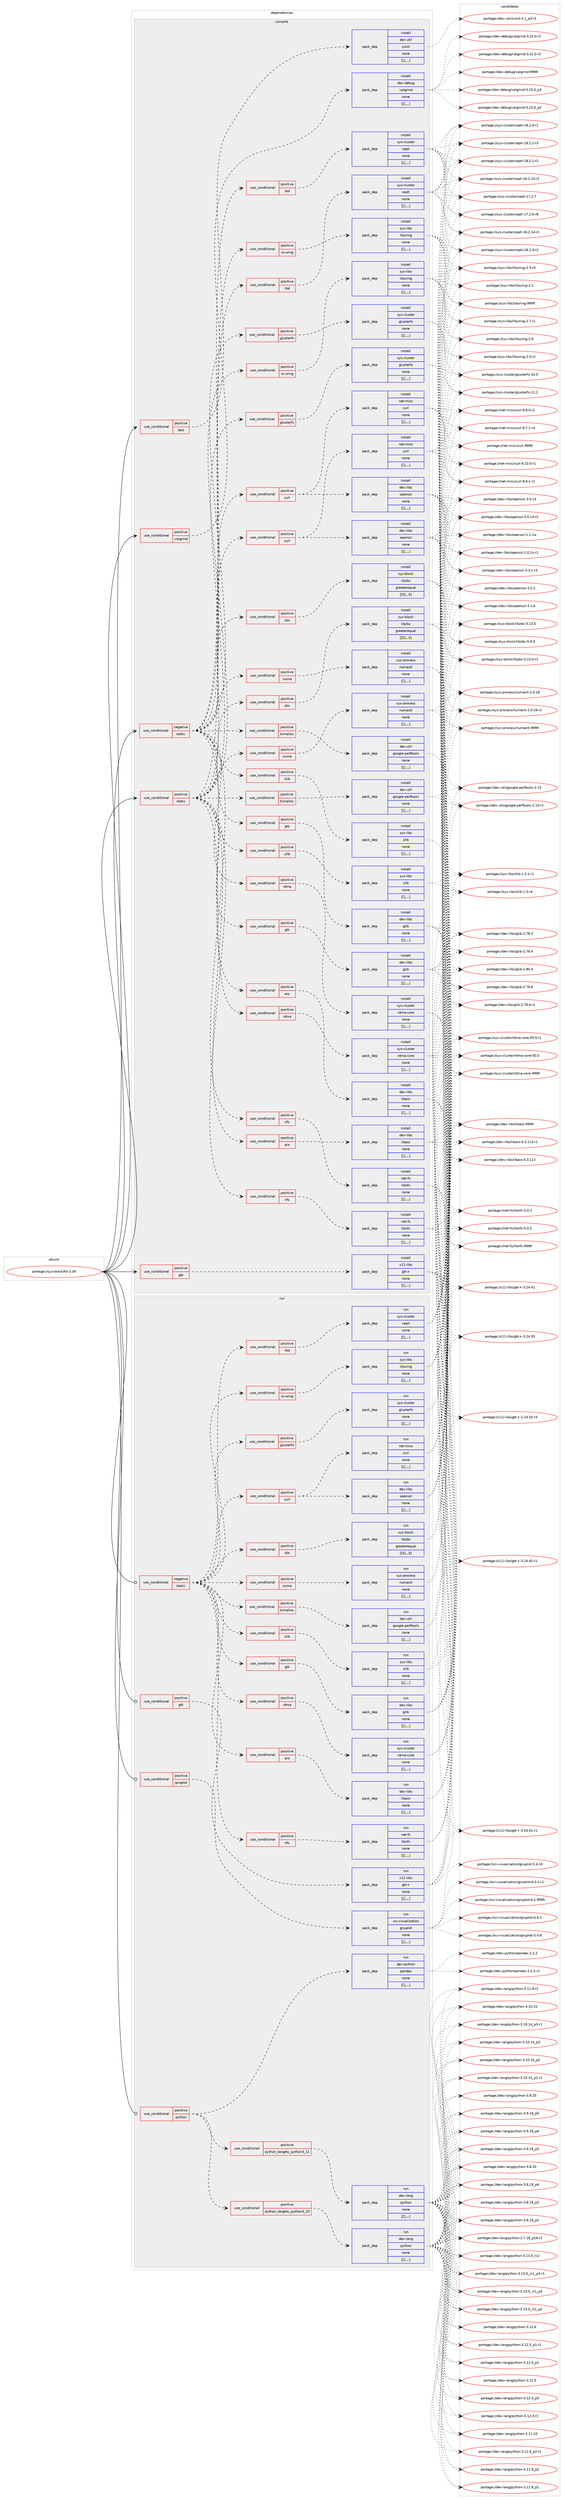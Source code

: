 digraph prolog {

# *************
# Graph options
# *************

newrank=true;
concentrate=true;
compound=true;
graph [rankdir=LR,fontname=Helvetica,fontsize=10,ranksep=1.5];#, ranksep=2.5, nodesep=0.2];
edge  [arrowhead=vee];
node  [fontname=Helvetica,fontsize=10];

# **********
# The ebuild
# **********

subgraph cluster_leftcol {
color=gray;
label=<<i>ebuild</i>>;
id [label="portage://sys-block/fio-3.34", color=red, width=4, href="../sys-block/fio-3.34.svg"];
}

# ****************
# The dependencies
# ****************

subgraph cluster_midcol {
color=gray;
label=<<i>dependencies</i>>;
subgraph cluster_compile {
fillcolor="#eeeeee";
style=filled;
label=<<i>compile</i>>;
subgraph cond117811 {
dependency444815 [label=<<TABLE BORDER="0" CELLBORDER="1" CELLSPACING="0" CELLPADDING="4"><TR><TD ROWSPAN="3" CELLPADDING="10">use_conditional</TD></TR><TR><TD>negative</TD></TR><TR><TD>static</TD></TR></TABLE>>, shape=none, color=red];
subgraph cond117812 {
dependency444816 [label=<<TABLE BORDER="0" CELLBORDER="1" CELLSPACING="0" CELLPADDING="4"><TR><TD ROWSPAN="3" CELLPADDING="10">use_conditional</TD></TR><TR><TD>positive</TD></TR><TR><TD>aio</TD></TR></TABLE>>, shape=none, color=red];
subgraph pack323936 {
dependency444817 [label=<<TABLE BORDER="0" CELLBORDER="1" CELLSPACING="0" CELLPADDING="4" WIDTH="220"><TR><TD ROWSPAN="6" CELLPADDING="30">pack_dep</TD></TR><TR><TD WIDTH="110">install</TD></TR><TR><TD>dev-libs</TD></TR><TR><TD>libaio</TD></TR><TR><TD>none</TD></TR><TR><TD>[[],,,,]</TD></TR></TABLE>>, shape=none, color=blue];
}
dependency444816:e -> dependency444817:w [weight=20,style="dashed",arrowhead="vee"];
}
dependency444815:e -> dependency444816:w [weight=20,style="dashed",arrowhead="vee"];
subgraph cond117813 {
dependency444818 [label=<<TABLE BORDER="0" CELLBORDER="1" CELLSPACING="0" CELLPADDING="4"><TR><TD ROWSPAN="3" CELLPADDING="10">use_conditional</TD></TR><TR><TD>positive</TD></TR><TR><TD>curl</TD></TR></TABLE>>, shape=none, color=red];
subgraph pack323937 {
dependency444819 [label=<<TABLE BORDER="0" CELLBORDER="1" CELLSPACING="0" CELLPADDING="4" WIDTH="220"><TR><TD ROWSPAN="6" CELLPADDING="30">pack_dep</TD></TR><TR><TD WIDTH="110">install</TD></TR><TR><TD>net-misc</TD></TR><TR><TD>curl</TD></TR><TR><TD>none</TD></TR><TR><TD>[[],,,,]</TD></TR></TABLE>>, shape=none, color=blue];
}
dependency444818:e -> dependency444819:w [weight=20,style="dashed",arrowhead="vee"];
subgraph pack323938 {
dependency444820 [label=<<TABLE BORDER="0" CELLBORDER="1" CELLSPACING="0" CELLPADDING="4" WIDTH="220"><TR><TD ROWSPAN="6" CELLPADDING="30">pack_dep</TD></TR><TR><TD WIDTH="110">install</TD></TR><TR><TD>dev-libs</TD></TR><TR><TD>openssl</TD></TR><TR><TD>none</TD></TR><TR><TD>[[],,,,]</TD></TR></TABLE>>, shape=none, color=blue];
}
dependency444818:e -> dependency444820:w [weight=20,style="dashed",arrowhead="vee"];
}
dependency444815:e -> dependency444818:w [weight=20,style="dashed",arrowhead="vee"];
subgraph cond117814 {
dependency444821 [label=<<TABLE BORDER="0" CELLBORDER="1" CELLSPACING="0" CELLPADDING="4"><TR><TD ROWSPAN="3" CELLPADDING="10">use_conditional</TD></TR><TR><TD>positive</TD></TR><TR><TD>nfs</TD></TR></TABLE>>, shape=none, color=red];
subgraph pack323939 {
dependency444822 [label=<<TABLE BORDER="0" CELLBORDER="1" CELLSPACING="0" CELLPADDING="4" WIDTH="220"><TR><TD ROWSPAN="6" CELLPADDING="30">pack_dep</TD></TR><TR><TD WIDTH="110">install</TD></TR><TR><TD>net-fs</TD></TR><TR><TD>libnfs</TD></TR><TR><TD>none</TD></TR><TR><TD>[[],,,,]</TD></TR></TABLE>>, shape=none, color=blue];
}
dependency444821:e -> dependency444822:w [weight=20,style="dashed",arrowhead="vee"];
}
dependency444815:e -> dependency444821:w [weight=20,style="dashed",arrowhead="vee"];
subgraph cond117815 {
dependency444823 [label=<<TABLE BORDER="0" CELLBORDER="1" CELLSPACING="0" CELLPADDING="4"><TR><TD ROWSPAN="3" CELLPADDING="10">use_conditional</TD></TR><TR><TD>positive</TD></TR><TR><TD>glusterfs</TD></TR></TABLE>>, shape=none, color=red];
subgraph pack323940 {
dependency444824 [label=<<TABLE BORDER="0" CELLBORDER="1" CELLSPACING="0" CELLPADDING="4" WIDTH="220"><TR><TD ROWSPAN="6" CELLPADDING="30">pack_dep</TD></TR><TR><TD WIDTH="110">install</TD></TR><TR><TD>sys-cluster</TD></TR><TR><TD>glusterfs</TD></TR><TR><TD>none</TD></TR><TR><TD>[[],,,,]</TD></TR></TABLE>>, shape=none, color=blue];
}
dependency444823:e -> dependency444824:w [weight=20,style="dashed",arrowhead="vee"];
}
dependency444815:e -> dependency444823:w [weight=20,style="dashed",arrowhead="vee"];
subgraph cond117816 {
dependency444825 [label=<<TABLE BORDER="0" CELLBORDER="1" CELLSPACING="0" CELLPADDING="4"><TR><TD ROWSPAN="3" CELLPADDING="10">use_conditional</TD></TR><TR><TD>positive</TD></TR><TR><TD>gtk</TD></TR></TABLE>>, shape=none, color=red];
subgraph pack323941 {
dependency444826 [label=<<TABLE BORDER="0" CELLBORDER="1" CELLSPACING="0" CELLPADDING="4" WIDTH="220"><TR><TD ROWSPAN="6" CELLPADDING="30">pack_dep</TD></TR><TR><TD WIDTH="110">install</TD></TR><TR><TD>dev-libs</TD></TR><TR><TD>glib</TD></TR><TR><TD>none</TD></TR><TR><TD>[[],,,,]</TD></TR></TABLE>>, shape=none, color=blue];
}
dependency444825:e -> dependency444826:w [weight=20,style="dashed",arrowhead="vee"];
}
dependency444815:e -> dependency444825:w [weight=20,style="dashed",arrowhead="vee"];
subgraph cond117817 {
dependency444827 [label=<<TABLE BORDER="0" CELLBORDER="1" CELLSPACING="0" CELLPADDING="4"><TR><TD ROWSPAN="3" CELLPADDING="10">use_conditional</TD></TR><TR><TD>positive</TD></TR><TR><TD>io-uring</TD></TR></TABLE>>, shape=none, color=red];
subgraph pack323942 {
dependency444828 [label=<<TABLE BORDER="0" CELLBORDER="1" CELLSPACING="0" CELLPADDING="4" WIDTH="220"><TR><TD ROWSPAN="6" CELLPADDING="30">pack_dep</TD></TR><TR><TD WIDTH="110">install</TD></TR><TR><TD>sys-libs</TD></TR><TR><TD>liburing</TD></TR><TR><TD>none</TD></TR><TR><TD>[[],,,,]</TD></TR></TABLE>>, shape=none, color=blue];
}
dependency444827:e -> dependency444828:w [weight=20,style="dashed",arrowhead="vee"];
}
dependency444815:e -> dependency444827:w [weight=20,style="dashed",arrowhead="vee"];
subgraph cond117818 {
dependency444829 [label=<<TABLE BORDER="0" CELLBORDER="1" CELLSPACING="0" CELLPADDING="4"><TR><TD ROWSPAN="3" CELLPADDING="10">use_conditional</TD></TR><TR><TD>positive</TD></TR><TR><TD>numa</TD></TR></TABLE>>, shape=none, color=red];
subgraph pack323943 {
dependency444830 [label=<<TABLE BORDER="0" CELLBORDER="1" CELLSPACING="0" CELLPADDING="4" WIDTH="220"><TR><TD ROWSPAN="6" CELLPADDING="30">pack_dep</TD></TR><TR><TD WIDTH="110">install</TD></TR><TR><TD>sys-process</TD></TR><TR><TD>numactl</TD></TR><TR><TD>none</TD></TR><TR><TD>[[],,,,]</TD></TR></TABLE>>, shape=none, color=blue];
}
dependency444829:e -> dependency444830:w [weight=20,style="dashed",arrowhead="vee"];
}
dependency444815:e -> dependency444829:w [weight=20,style="dashed",arrowhead="vee"];
subgraph cond117819 {
dependency444831 [label=<<TABLE BORDER="0" CELLBORDER="1" CELLSPACING="0" CELLPADDING="4"><TR><TD ROWSPAN="3" CELLPADDING="10">use_conditional</TD></TR><TR><TD>positive</TD></TR><TR><TD>rbd</TD></TR></TABLE>>, shape=none, color=red];
subgraph pack323944 {
dependency444832 [label=<<TABLE BORDER="0" CELLBORDER="1" CELLSPACING="0" CELLPADDING="4" WIDTH="220"><TR><TD ROWSPAN="6" CELLPADDING="30">pack_dep</TD></TR><TR><TD WIDTH="110">install</TD></TR><TR><TD>sys-cluster</TD></TR><TR><TD>ceph</TD></TR><TR><TD>none</TD></TR><TR><TD>[[],,,,]</TD></TR></TABLE>>, shape=none, color=blue];
}
dependency444831:e -> dependency444832:w [weight=20,style="dashed",arrowhead="vee"];
}
dependency444815:e -> dependency444831:w [weight=20,style="dashed",arrowhead="vee"];
subgraph cond117820 {
dependency444833 [label=<<TABLE BORDER="0" CELLBORDER="1" CELLSPACING="0" CELLPADDING="4"><TR><TD ROWSPAN="3" CELLPADDING="10">use_conditional</TD></TR><TR><TD>positive</TD></TR><TR><TD>rdma</TD></TR></TABLE>>, shape=none, color=red];
subgraph pack323945 {
dependency444834 [label=<<TABLE BORDER="0" CELLBORDER="1" CELLSPACING="0" CELLPADDING="4" WIDTH="220"><TR><TD ROWSPAN="6" CELLPADDING="30">pack_dep</TD></TR><TR><TD WIDTH="110">install</TD></TR><TR><TD>sys-cluster</TD></TR><TR><TD>rdma-core</TD></TR><TR><TD>none</TD></TR><TR><TD>[[],,,,]</TD></TR></TABLE>>, shape=none, color=blue];
}
dependency444833:e -> dependency444834:w [weight=20,style="dashed",arrowhead="vee"];
}
dependency444815:e -> dependency444833:w [weight=20,style="dashed",arrowhead="vee"];
subgraph cond117821 {
dependency444835 [label=<<TABLE BORDER="0" CELLBORDER="1" CELLSPACING="0" CELLPADDING="4"><TR><TD ROWSPAN="3" CELLPADDING="10">use_conditional</TD></TR><TR><TD>positive</TD></TR><TR><TD>tcmalloc</TD></TR></TABLE>>, shape=none, color=red];
subgraph pack323946 {
dependency444836 [label=<<TABLE BORDER="0" CELLBORDER="1" CELLSPACING="0" CELLPADDING="4" WIDTH="220"><TR><TD ROWSPAN="6" CELLPADDING="30">pack_dep</TD></TR><TR><TD WIDTH="110">install</TD></TR><TR><TD>dev-util</TD></TR><TR><TD>google-perftools</TD></TR><TR><TD>none</TD></TR><TR><TD>[[],,,,]</TD></TR></TABLE>>, shape=none, color=blue];
}
dependency444835:e -> dependency444836:w [weight=20,style="dashed",arrowhead="vee"];
}
dependency444815:e -> dependency444835:w [weight=20,style="dashed",arrowhead="vee"];
subgraph cond117822 {
dependency444837 [label=<<TABLE BORDER="0" CELLBORDER="1" CELLSPACING="0" CELLPADDING="4"><TR><TD ROWSPAN="3" CELLPADDING="10">use_conditional</TD></TR><TR><TD>positive</TD></TR><TR><TD>zbc</TD></TR></TABLE>>, shape=none, color=red];
subgraph pack323947 {
dependency444838 [label=<<TABLE BORDER="0" CELLBORDER="1" CELLSPACING="0" CELLPADDING="4" WIDTH="220"><TR><TD ROWSPAN="6" CELLPADDING="30">pack_dep</TD></TR><TR><TD WIDTH="110">install</TD></TR><TR><TD>sys-block</TD></TR><TR><TD>libzbc</TD></TR><TR><TD>greaterequal</TD></TR><TR><TD>[[5],,,5]</TD></TR></TABLE>>, shape=none, color=blue];
}
dependency444837:e -> dependency444838:w [weight=20,style="dashed",arrowhead="vee"];
}
dependency444815:e -> dependency444837:w [weight=20,style="dashed",arrowhead="vee"];
subgraph cond117823 {
dependency444839 [label=<<TABLE BORDER="0" CELLBORDER="1" CELLSPACING="0" CELLPADDING="4"><TR><TD ROWSPAN="3" CELLPADDING="10">use_conditional</TD></TR><TR><TD>positive</TD></TR><TR><TD>zlib</TD></TR></TABLE>>, shape=none, color=red];
subgraph pack323948 {
dependency444840 [label=<<TABLE BORDER="0" CELLBORDER="1" CELLSPACING="0" CELLPADDING="4" WIDTH="220"><TR><TD ROWSPAN="6" CELLPADDING="30">pack_dep</TD></TR><TR><TD WIDTH="110">install</TD></TR><TR><TD>sys-libs</TD></TR><TR><TD>zlib</TD></TR><TR><TD>none</TD></TR><TR><TD>[[],,,,]</TD></TR></TABLE>>, shape=none, color=blue];
}
dependency444839:e -> dependency444840:w [weight=20,style="dashed",arrowhead="vee"];
}
dependency444815:e -> dependency444839:w [weight=20,style="dashed",arrowhead="vee"];
}
id:e -> dependency444815:w [weight=20,style="solid",arrowhead="vee"];
subgraph cond117824 {
dependency444841 [label=<<TABLE BORDER="0" CELLBORDER="1" CELLSPACING="0" CELLPADDING="4"><TR><TD ROWSPAN="3" CELLPADDING="10">use_conditional</TD></TR><TR><TD>positive</TD></TR><TR><TD>gtk</TD></TR></TABLE>>, shape=none, color=red];
subgraph pack323949 {
dependency444842 [label=<<TABLE BORDER="0" CELLBORDER="1" CELLSPACING="0" CELLPADDING="4" WIDTH="220"><TR><TD ROWSPAN="6" CELLPADDING="30">pack_dep</TD></TR><TR><TD WIDTH="110">install</TD></TR><TR><TD>x11-libs</TD></TR><TR><TD>gtk+</TD></TR><TR><TD>none</TD></TR><TR><TD>[[],,,,]</TD></TR></TABLE>>, shape=none, color=blue];
}
dependency444841:e -> dependency444842:w [weight=20,style="dashed",arrowhead="vee"];
}
id:e -> dependency444841:w [weight=20,style="solid",arrowhead="vee"];
subgraph cond117825 {
dependency444843 [label=<<TABLE BORDER="0" CELLBORDER="1" CELLSPACING="0" CELLPADDING="4"><TR><TD ROWSPAN="3" CELLPADDING="10">use_conditional</TD></TR><TR><TD>positive</TD></TR><TR><TD>static</TD></TR></TABLE>>, shape=none, color=red];
subgraph cond117826 {
dependency444844 [label=<<TABLE BORDER="0" CELLBORDER="1" CELLSPACING="0" CELLPADDING="4"><TR><TD ROWSPAN="3" CELLPADDING="10">use_conditional</TD></TR><TR><TD>positive</TD></TR><TR><TD>aio</TD></TR></TABLE>>, shape=none, color=red];
subgraph pack323950 {
dependency444845 [label=<<TABLE BORDER="0" CELLBORDER="1" CELLSPACING="0" CELLPADDING="4" WIDTH="220"><TR><TD ROWSPAN="6" CELLPADDING="30">pack_dep</TD></TR><TR><TD WIDTH="110">install</TD></TR><TR><TD>dev-libs</TD></TR><TR><TD>libaio</TD></TR><TR><TD>none</TD></TR><TR><TD>[[],,,,]</TD></TR></TABLE>>, shape=none, color=blue];
}
dependency444844:e -> dependency444845:w [weight=20,style="dashed",arrowhead="vee"];
}
dependency444843:e -> dependency444844:w [weight=20,style="dashed",arrowhead="vee"];
subgraph cond117827 {
dependency444846 [label=<<TABLE BORDER="0" CELLBORDER="1" CELLSPACING="0" CELLPADDING="4"><TR><TD ROWSPAN="3" CELLPADDING="10">use_conditional</TD></TR><TR><TD>positive</TD></TR><TR><TD>curl</TD></TR></TABLE>>, shape=none, color=red];
subgraph pack323951 {
dependency444847 [label=<<TABLE BORDER="0" CELLBORDER="1" CELLSPACING="0" CELLPADDING="4" WIDTH="220"><TR><TD ROWSPAN="6" CELLPADDING="30">pack_dep</TD></TR><TR><TD WIDTH="110">install</TD></TR><TR><TD>net-misc</TD></TR><TR><TD>curl</TD></TR><TR><TD>none</TD></TR><TR><TD>[[],,,,]</TD></TR></TABLE>>, shape=none, color=blue];
}
dependency444846:e -> dependency444847:w [weight=20,style="dashed",arrowhead="vee"];
subgraph pack323952 {
dependency444848 [label=<<TABLE BORDER="0" CELLBORDER="1" CELLSPACING="0" CELLPADDING="4" WIDTH="220"><TR><TD ROWSPAN="6" CELLPADDING="30">pack_dep</TD></TR><TR><TD WIDTH="110">install</TD></TR><TR><TD>dev-libs</TD></TR><TR><TD>openssl</TD></TR><TR><TD>none</TD></TR><TR><TD>[[],,,,]</TD></TR></TABLE>>, shape=none, color=blue];
}
dependency444846:e -> dependency444848:w [weight=20,style="dashed",arrowhead="vee"];
}
dependency444843:e -> dependency444846:w [weight=20,style="dashed",arrowhead="vee"];
subgraph cond117828 {
dependency444849 [label=<<TABLE BORDER="0" CELLBORDER="1" CELLSPACING="0" CELLPADDING="4"><TR><TD ROWSPAN="3" CELLPADDING="10">use_conditional</TD></TR><TR><TD>positive</TD></TR><TR><TD>nfs</TD></TR></TABLE>>, shape=none, color=red];
subgraph pack323953 {
dependency444850 [label=<<TABLE BORDER="0" CELLBORDER="1" CELLSPACING="0" CELLPADDING="4" WIDTH="220"><TR><TD ROWSPAN="6" CELLPADDING="30">pack_dep</TD></TR><TR><TD WIDTH="110">install</TD></TR><TR><TD>net-fs</TD></TR><TR><TD>libnfs</TD></TR><TR><TD>none</TD></TR><TR><TD>[[],,,,]</TD></TR></TABLE>>, shape=none, color=blue];
}
dependency444849:e -> dependency444850:w [weight=20,style="dashed",arrowhead="vee"];
}
dependency444843:e -> dependency444849:w [weight=20,style="dashed",arrowhead="vee"];
subgraph cond117829 {
dependency444851 [label=<<TABLE BORDER="0" CELLBORDER="1" CELLSPACING="0" CELLPADDING="4"><TR><TD ROWSPAN="3" CELLPADDING="10">use_conditional</TD></TR><TR><TD>positive</TD></TR><TR><TD>glusterfs</TD></TR></TABLE>>, shape=none, color=red];
subgraph pack323954 {
dependency444852 [label=<<TABLE BORDER="0" CELLBORDER="1" CELLSPACING="0" CELLPADDING="4" WIDTH="220"><TR><TD ROWSPAN="6" CELLPADDING="30">pack_dep</TD></TR><TR><TD WIDTH="110">install</TD></TR><TR><TD>sys-cluster</TD></TR><TR><TD>glusterfs</TD></TR><TR><TD>none</TD></TR><TR><TD>[[],,,,]</TD></TR></TABLE>>, shape=none, color=blue];
}
dependency444851:e -> dependency444852:w [weight=20,style="dashed",arrowhead="vee"];
}
dependency444843:e -> dependency444851:w [weight=20,style="dashed",arrowhead="vee"];
subgraph cond117830 {
dependency444853 [label=<<TABLE BORDER="0" CELLBORDER="1" CELLSPACING="0" CELLPADDING="4"><TR><TD ROWSPAN="3" CELLPADDING="10">use_conditional</TD></TR><TR><TD>positive</TD></TR><TR><TD>gtk</TD></TR></TABLE>>, shape=none, color=red];
subgraph pack323955 {
dependency444854 [label=<<TABLE BORDER="0" CELLBORDER="1" CELLSPACING="0" CELLPADDING="4" WIDTH="220"><TR><TD ROWSPAN="6" CELLPADDING="30">pack_dep</TD></TR><TR><TD WIDTH="110">install</TD></TR><TR><TD>dev-libs</TD></TR><TR><TD>glib</TD></TR><TR><TD>none</TD></TR><TR><TD>[[],,,,]</TD></TR></TABLE>>, shape=none, color=blue];
}
dependency444853:e -> dependency444854:w [weight=20,style="dashed",arrowhead="vee"];
}
dependency444843:e -> dependency444853:w [weight=20,style="dashed",arrowhead="vee"];
subgraph cond117831 {
dependency444855 [label=<<TABLE BORDER="0" CELLBORDER="1" CELLSPACING="0" CELLPADDING="4"><TR><TD ROWSPAN="3" CELLPADDING="10">use_conditional</TD></TR><TR><TD>positive</TD></TR><TR><TD>io-uring</TD></TR></TABLE>>, shape=none, color=red];
subgraph pack323956 {
dependency444856 [label=<<TABLE BORDER="0" CELLBORDER="1" CELLSPACING="0" CELLPADDING="4" WIDTH="220"><TR><TD ROWSPAN="6" CELLPADDING="30">pack_dep</TD></TR><TR><TD WIDTH="110">install</TD></TR><TR><TD>sys-libs</TD></TR><TR><TD>liburing</TD></TR><TR><TD>none</TD></TR><TR><TD>[[],,,,]</TD></TR></TABLE>>, shape=none, color=blue];
}
dependency444855:e -> dependency444856:w [weight=20,style="dashed",arrowhead="vee"];
}
dependency444843:e -> dependency444855:w [weight=20,style="dashed",arrowhead="vee"];
subgraph cond117832 {
dependency444857 [label=<<TABLE BORDER="0" CELLBORDER="1" CELLSPACING="0" CELLPADDING="4"><TR><TD ROWSPAN="3" CELLPADDING="10">use_conditional</TD></TR><TR><TD>positive</TD></TR><TR><TD>numa</TD></TR></TABLE>>, shape=none, color=red];
subgraph pack323957 {
dependency444858 [label=<<TABLE BORDER="0" CELLBORDER="1" CELLSPACING="0" CELLPADDING="4" WIDTH="220"><TR><TD ROWSPAN="6" CELLPADDING="30">pack_dep</TD></TR><TR><TD WIDTH="110">install</TD></TR><TR><TD>sys-process</TD></TR><TR><TD>numactl</TD></TR><TR><TD>none</TD></TR><TR><TD>[[],,,,]</TD></TR></TABLE>>, shape=none, color=blue];
}
dependency444857:e -> dependency444858:w [weight=20,style="dashed",arrowhead="vee"];
}
dependency444843:e -> dependency444857:w [weight=20,style="dashed",arrowhead="vee"];
subgraph cond117833 {
dependency444859 [label=<<TABLE BORDER="0" CELLBORDER="1" CELLSPACING="0" CELLPADDING="4"><TR><TD ROWSPAN="3" CELLPADDING="10">use_conditional</TD></TR><TR><TD>positive</TD></TR><TR><TD>rbd</TD></TR></TABLE>>, shape=none, color=red];
subgraph pack323958 {
dependency444860 [label=<<TABLE BORDER="0" CELLBORDER="1" CELLSPACING="0" CELLPADDING="4" WIDTH="220"><TR><TD ROWSPAN="6" CELLPADDING="30">pack_dep</TD></TR><TR><TD WIDTH="110">install</TD></TR><TR><TD>sys-cluster</TD></TR><TR><TD>ceph</TD></TR><TR><TD>none</TD></TR><TR><TD>[[],,,,]</TD></TR></TABLE>>, shape=none, color=blue];
}
dependency444859:e -> dependency444860:w [weight=20,style="dashed",arrowhead="vee"];
}
dependency444843:e -> dependency444859:w [weight=20,style="dashed",arrowhead="vee"];
subgraph cond117834 {
dependency444861 [label=<<TABLE BORDER="0" CELLBORDER="1" CELLSPACING="0" CELLPADDING="4"><TR><TD ROWSPAN="3" CELLPADDING="10">use_conditional</TD></TR><TR><TD>positive</TD></TR><TR><TD>rdma</TD></TR></TABLE>>, shape=none, color=red];
subgraph pack323959 {
dependency444862 [label=<<TABLE BORDER="0" CELLBORDER="1" CELLSPACING="0" CELLPADDING="4" WIDTH="220"><TR><TD ROWSPAN="6" CELLPADDING="30">pack_dep</TD></TR><TR><TD WIDTH="110">install</TD></TR><TR><TD>sys-cluster</TD></TR><TR><TD>rdma-core</TD></TR><TR><TD>none</TD></TR><TR><TD>[[],,,,]</TD></TR></TABLE>>, shape=none, color=blue];
}
dependency444861:e -> dependency444862:w [weight=20,style="dashed",arrowhead="vee"];
}
dependency444843:e -> dependency444861:w [weight=20,style="dashed",arrowhead="vee"];
subgraph cond117835 {
dependency444863 [label=<<TABLE BORDER="0" CELLBORDER="1" CELLSPACING="0" CELLPADDING="4"><TR><TD ROWSPAN="3" CELLPADDING="10">use_conditional</TD></TR><TR><TD>positive</TD></TR><TR><TD>tcmalloc</TD></TR></TABLE>>, shape=none, color=red];
subgraph pack323960 {
dependency444864 [label=<<TABLE BORDER="0" CELLBORDER="1" CELLSPACING="0" CELLPADDING="4" WIDTH="220"><TR><TD ROWSPAN="6" CELLPADDING="30">pack_dep</TD></TR><TR><TD WIDTH="110">install</TD></TR><TR><TD>dev-util</TD></TR><TR><TD>google-perftools</TD></TR><TR><TD>none</TD></TR><TR><TD>[[],,,,]</TD></TR></TABLE>>, shape=none, color=blue];
}
dependency444863:e -> dependency444864:w [weight=20,style="dashed",arrowhead="vee"];
}
dependency444843:e -> dependency444863:w [weight=20,style="dashed",arrowhead="vee"];
subgraph cond117836 {
dependency444865 [label=<<TABLE BORDER="0" CELLBORDER="1" CELLSPACING="0" CELLPADDING="4"><TR><TD ROWSPAN="3" CELLPADDING="10">use_conditional</TD></TR><TR><TD>positive</TD></TR><TR><TD>zbc</TD></TR></TABLE>>, shape=none, color=red];
subgraph pack323961 {
dependency444866 [label=<<TABLE BORDER="0" CELLBORDER="1" CELLSPACING="0" CELLPADDING="4" WIDTH="220"><TR><TD ROWSPAN="6" CELLPADDING="30">pack_dep</TD></TR><TR><TD WIDTH="110">install</TD></TR><TR><TD>sys-block</TD></TR><TR><TD>libzbc</TD></TR><TR><TD>greaterequal</TD></TR><TR><TD>[[5],,,5]</TD></TR></TABLE>>, shape=none, color=blue];
}
dependency444865:e -> dependency444866:w [weight=20,style="dashed",arrowhead="vee"];
}
dependency444843:e -> dependency444865:w [weight=20,style="dashed",arrowhead="vee"];
subgraph cond117837 {
dependency444867 [label=<<TABLE BORDER="0" CELLBORDER="1" CELLSPACING="0" CELLPADDING="4"><TR><TD ROWSPAN="3" CELLPADDING="10">use_conditional</TD></TR><TR><TD>positive</TD></TR><TR><TD>zlib</TD></TR></TABLE>>, shape=none, color=red];
subgraph pack323962 {
dependency444868 [label=<<TABLE BORDER="0" CELLBORDER="1" CELLSPACING="0" CELLPADDING="4" WIDTH="220"><TR><TD ROWSPAN="6" CELLPADDING="30">pack_dep</TD></TR><TR><TD WIDTH="110">install</TD></TR><TR><TD>sys-libs</TD></TR><TR><TD>zlib</TD></TR><TR><TD>none</TD></TR><TR><TD>[[],,,,]</TD></TR></TABLE>>, shape=none, color=blue];
}
dependency444867:e -> dependency444868:w [weight=20,style="dashed",arrowhead="vee"];
}
dependency444843:e -> dependency444867:w [weight=20,style="dashed",arrowhead="vee"];
}
id:e -> dependency444843:w [weight=20,style="solid",arrowhead="vee"];
subgraph cond117838 {
dependency444869 [label=<<TABLE BORDER="0" CELLBORDER="1" CELLSPACING="0" CELLPADDING="4"><TR><TD ROWSPAN="3" CELLPADDING="10">use_conditional</TD></TR><TR><TD>positive</TD></TR><TR><TD>test</TD></TR></TABLE>>, shape=none, color=red];
subgraph pack323963 {
dependency444870 [label=<<TABLE BORDER="0" CELLBORDER="1" CELLSPACING="0" CELLPADDING="4" WIDTH="220"><TR><TD ROWSPAN="6" CELLPADDING="30">pack_dep</TD></TR><TR><TD WIDTH="110">install</TD></TR><TR><TD>dev-util</TD></TR><TR><TD>cunit</TD></TR><TR><TD>none</TD></TR><TR><TD>[[],,,,]</TD></TR></TABLE>>, shape=none, color=blue];
}
dependency444869:e -> dependency444870:w [weight=20,style="dashed",arrowhead="vee"];
}
id:e -> dependency444869:w [weight=20,style="solid",arrowhead="vee"];
subgraph cond117839 {
dependency444871 [label=<<TABLE BORDER="0" CELLBORDER="1" CELLSPACING="0" CELLPADDING="4"><TR><TD ROWSPAN="3" CELLPADDING="10">use_conditional</TD></TR><TR><TD>positive</TD></TR><TR><TD>valgrind</TD></TR></TABLE>>, shape=none, color=red];
subgraph pack323964 {
dependency444872 [label=<<TABLE BORDER="0" CELLBORDER="1" CELLSPACING="0" CELLPADDING="4" WIDTH="220"><TR><TD ROWSPAN="6" CELLPADDING="30">pack_dep</TD></TR><TR><TD WIDTH="110">install</TD></TR><TR><TD>dev-debug</TD></TR><TR><TD>valgrind</TD></TR><TR><TD>none</TD></TR><TR><TD>[[],,,,]</TD></TR></TABLE>>, shape=none, color=blue];
}
dependency444871:e -> dependency444872:w [weight=20,style="dashed",arrowhead="vee"];
}
id:e -> dependency444871:w [weight=20,style="solid",arrowhead="vee"];
}
subgraph cluster_compileandrun {
fillcolor="#eeeeee";
style=filled;
label=<<i>compile and run</i>>;
}
subgraph cluster_run {
fillcolor="#eeeeee";
style=filled;
label=<<i>run</i>>;
subgraph cond117840 {
dependency444873 [label=<<TABLE BORDER="0" CELLBORDER="1" CELLSPACING="0" CELLPADDING="4"><TR><TD ROWSPAN="3" CELLPADDING="10">use_conditional</TD></TR><TR><TD>negative</TD></TR><TR><TD>static</TD></TR></TABLE>>, shape=none, color=red];
subgraph cond117841 {
dependency444874 [label=<<TABLE BORDER="0" CELLBORDER="1" CELLSPACING="0" CELLPADDING="4"><TR><TD ROWSPAN="3" CELLPADDING="10">use_conditional</TD></TR><TR><TD>positive</TD></TR><TR><TD>aio</TD></TR></TABLE>>, shape=none, color=red];
subgraph pack323965 {
dependency444875 [label=<<TABLE BORDER="0" CELLBORDER="1" CELLSPACING="0" CELLPADDING="4" WIDTH="220"><TR><TD ROWSPAN="6" CELLPADDING="30">pack_dep</TD></TR><TR><TD WIDTH="110">run</TD></TR><TR><TD>dev-libs</TD></TR><TR><TD>libaio</TD></TR><TR><TD>none</TD></TR><TR><TD>[[],,,,]</TD></TR></TABLE>>, shape=none, color=blue];
}
dependency444874:e -> dependency444875:w [weight=20,style="dashed",arrowhead="vee"];
}
dependency444873:e -> dependency444874:w [weight=20,style="dashed",arrowhead="vee"];
subgraph cond117842 {
dependency444876 [label=<<TABLE BORDER="0" CELLBORDER="1" CELLSPACING="0" CELLPADDING="4"><TR><TD ROWSPAN="3" CELLPADDING="10">use_conditional</TD></TR><TR><TD>positive</TD></TR><TR><TD>curl</TD></TR></TABLE>>, shape=none, color=red];
subgraph pack323966 {
dependency444877 [label=<<TABLE BORDER="0" CELLBORDER="1" CELLSPACING="0" CELLPADDING="4" WIDTH="220"><TR><TD ROWSPAN="6" CELLPADDING="30">pack_dep</TD></TR><TR><TD WIDTH="110">run</TD></TR><TR><TD>net-misc</TD></TR><TR><TD>curl</TD></TR><TR><TD>none</TD></TR><TR><TD>[[],,,,]</TD></TR></TABLE>>, shape=none, color=blue];
}
dependency444876:e -> dependency444877:w [weight=20,style="dashed",arrowhead="vee"];
subgraph pack323967 {
dependency444878 [label=<<TABLE BORDER="0" CELLBORDER="1" CELLSPACING="0" CELLPADDING="4" WIDTH="220"><TR><TD ROWSPAN="6" CELLPADDING="30">pack_dep</TD></TR><TR><TD WIDTH="110">run</TD></TR><TR><TD>dev-libs</TD></TR><TR><TD>openssl</TD></TR><TR><TD>none</TD></TR><TR><TD>[[],,,,]</TD></TR></TABLE>>, shape=none, color=blue];
}
dependency444876:e -> dependency444878:w [weight=20,style="dashed",arrowhead="vee"];
}
dependency444873:e -> dependency444876:w [weight=20,style="dashed",arrowhead="vee"];
subgraph cond117843 {
dependency444879 [label=<<TABLE BORDER="0" CELLBORDER="1" CELLSPACING="0" CELLPADDING="4"><TR><TD ROWSPAN="3" CELLPADDING="10">use_conditional</TD></TR><TR><TD>positive</TD></TR><TR><TD>nfs</TD></TR></TABLE>>, shape=none, color=red];
subgraph pack323968 {
dependency444880 [label=<<TABLE BORDER="0" CELLBORDER="1" CELLSPACING="0" CELLPADDING="4" WIDTH="220"><TR><TD ROWSPAN="6" CELLPADDING="30">pack_dep</TD></TR><TR><TD WIDTH="110">run</TD></TR><TR><TD>net-fs</TD></TR><TR><TD>libnfs</TD></TR><TR><TD>none</TD></TR><TR><TD>[[],,,,]</TD></TR></TABLE>>, shape=none, color=blue];
}
dependency444879:e -> dependency444880:w [weight=20,style="dashed",arrowhead="vee"];
}
dependency444873:e -> dependency444879:w [weight=20,style="dashed",arrowhead="vee"];
subgraph cond117844 {
dependency444881 [label=<<TABLE BORDER="0" CELLBORDER="1" CELLSPACING="0" CELLPADDING="4"><TR><TD ROWSPAN="3" CELLPADDING="10">use_conditional</TD></TR><TR><TD>positive</TD></TR><TR><TD>glusterfs</TD></TR></TABLE>>, shape=none, color=red];
subgraph pack323969 {
dependency444882 [label=<<TABLE BORDER="0" CELLBORDER="1" CELLSPACING="0" CELLPADDING="4" WIDTH="220"><TR><TD ROWSPAN="6" CELLPADDING="30">pack_dep</TD></TR><TR><TD WIDTH="110">run</TD></TR><TR><TD>sys-cluster</TD></TR><TR><TD>glusterfs</TD></TR><TR><TD>none</TD></TR><TR><TD>[[],,,,]</TD></TR></TABLE>>, shape=none, color=blue];
}
dependency444881:e -> dependency444882:w [weight=20,style="dashed",arrowhead="vee"];
}
dependency444873:e -> dependency444881:w [weight=20,style="dashed",arrowhead="vee"];
subgraph cond117845 {
dependency444883 [label=<<TABLE BORDER="0" CELLBORDER="1" CELLSPACING="0" CELLPADDING="4"><TR><TD ROWSPAN="3" CELLPADDING="10">use_conditional</TD></TR><TR><TD>positive</TD></TR><TR><TD>gtk</TD></TR></TABLE>>, shape=none, color=red];
subgraph pack323970 {
dependency444884 [label=<<TABLE BORDER="0" CELLBORDER="1" CELLSPACING="0" CELLPADDING="4" WIDTH="220"><TR><TD ROWSPAN="6" CELLPADDING="30">pack_dep</TD></TR><TR><TD WIDTH="110">run</TD></TR><TR><TD>dev-libs</TD></TR><TR><TD>glib</TD></TR><TR><TD>none</TD></TR><TR><TD>[[],,,,]</TD></TR></TABLE>>, shape=none, color=blue];
}
dependency444883:e -> dependency444884:w [weight=20,style="dashed",arrowhead="vee"];
}
dependency444873:e -> dependency444883:w [weight=20,style="dashed",arrowhead="vee"];
subgraph cond117846 {
dependency444885 [label=<<TABLE BORDER="0" CELLBORDER="1" CELLSPACING="0" CELLPADDING="4"><TR><TD ROWSPAN="3" CELLPADDING="10">use_conditional</TD></TR><TR><TD>positive</TD></TR><TR><TD>io-uring</TD></TR></TABLE>>, shape=none, color=red];
subgraph pack323971 {
dependency444886 [label=<<TABLE BORDER="0" CELLBORDER="1" CELLSPACING="0" CELLPADDING="4" WIDTH="220"><TR><TD ROWSPAN="6" CELLPADDING="30">pack_dep</TD></TR><TR><TD WIDTH="110">run</TD></TR><TR><TD>sys-libs</TD></TR><TR><TD>liburing</TD></TR><TR><TD>none</TD></TR><TR><TD>[[],,,,]</TD></TR></TABLE>>, shape=none, color=blue];
}
dependency444885:e -> dependency444886:w [weight=20,style="dashed",arrowhead="vee"];
}
dependency444873:e -> dependency444885:w [weight=20,style="dashed",arrowhead="vee"];
subgraph cond117847 {
dependency444887 [label=<<TABLE BORDER="0" CELLBORDER="1" CELLSPACING="0" CELLPADDING="4"><TR><TD ROWSPAN="3" CELLPADDING="10">use_conditional</TD></TR><TR><TD>positive</TD></TR><TR><TD>numa</TD></TR></TABLE>>, shape=none, color=red];
subgraph pack323972 {
dependency444888 [label=<<TABLE BORDER="0" CELLBORDER="1" CELLSPACING="0" CELLPADDING="4" WIDTH="220"><TR><TD ROWSPAN="6" CELLPADDING="30">pack_dep</TD></TR><TR><TD WIDTH="110">run</TD></TR><TR><TD>sys-process</TD></TR><TR><TD>numactl</TD></TR><TR><TD>none</TD></TR><TR><TD>[[],,,,]</TD></TR></TABLE>>, shape=none, color=blue];
}
dependency444887:e -> dependency444888:w [weight=20,style="dashed",arrowhead="vee"];
}
dependency444873:e -> dependency444887:w [weight=20,style="dashed",arrowhead="vee"];
subgraph cond117848 {
dependency444889 [label=<<TABLE BORDER="0" CELLBORDER="1" CELLSPACING="0" CELLPADDING="4"><TR><TD ROWSPAN="3" CELLPADDING="10">use_conditional</TD></TR><TR><TD>positive</TD></TR><TR><TD>rbd</TD></TR></TABLE>>, shape=none, color=red];
subgraph pack323973 {
dependency444890 [label=<<TABLE BORDER="0" CELLBORDER="1" CELLSPACING="0" CELLPADDING="4" WIDTH="220"><TR><TD ROWSPAN="6" CELLPADDING="30">pack_dep</TD></TR><TR><TD WIDTH="110">run</TD></TR><TR><TD>sys-cluster</TD></TR><TR><TD>ceph</TD></TR><TR><TD>none</TD></TR><TR><TD>[[],,,,]</TD></TR></TABLE>>, shape=none, color=blue];
}
dependency444889:e -> dependency444890:w [weight=20,style="dashed",arrowhead="vee"];
}
dependency444873:e -> dependency444889:w [weight=20,style="dashed",arrowhead="vee"];
subgraph cond117849 {
dependency444891 [label=<<TABLE BORDER="0" CELLBORDER="1" CELLSPACING="0" CELLPADDING="4"><TR><TD ROWSPAN="3" CELLPADDING="10">use_conditional</TD></TR><TR><TD>positive</TD></TR><TR><TD>rdma</TD></TR></TABLE>>, shape=none, color=red];
subgraph pack323974 {
dependency444892 [label=<<TABLE BORDER="0" CELLBORDER="1" CELLSPACING="0" CELLPADDING="4" WIDTH="220"><TR><TD ROWSPAN="6" CELLPADDING="30">pack_dep</TD></TR><TR><TD WIDTH="110">run</TD></TR><TR><TD>sys-cluster</TD></TR><TR><TD>rdma-core</TD></TR><TR><TD>none</TD></TR><TR><TD>[[],,,,]</TD></TR></TABLE>>, shape=none, color=blue];
}
dependency444891:e -> dependency444892:w [weight=20,style="dashed",arrowhead="vee"];
}
dependency444873:e -> dependency444891:w [weight=20,style="dashed",arrowhead="vee"];
subgraph cond117850 {
dependency444893 [label=<<TABLE BORDER="0" CELLBORDER="1" CELLSPACING="0" CELLPADDING="4"><TR><TD ROWSPAN="3" CELLPADDING="10">use_conditional</TD></TR><TR><TD>positive</TD></TR><TR><TD>tcmalloc</TD></TR></TABLE>>, shape=none, color=red];
subgraph pack323975 {
dependency444894 [label=<<TABLE BORDER="0" CELLBORDER="1" CELLSPACING="0" CELLPADDING="4" WIDTH="220"><TR><TD ROWSPAN="6" CELLPADDING="30">pack_dep</TD></TR><TR><TD WIDTH="110">run</TD></TR><TR><TD>dev-util</TD></TR><TR><TD>google-perftools</TD></TR><TR><TD>none</TD></TR><TR><TD>[[],,,,]</TD></TR></TABLE>>, shape=none, color=blue];
}
dependency444893:e -> dependency444894:w [weight=20,style="dashed",arrowhead="vee"];
}
dependency444873:e -> dependency444893:w [weight=20,style="dashed",arrowhead="vee"];
subgraph cond117851 {
dependency444895 [label=<<TABLE BORDER="0" CELLBORDER="1" CELLSPACING="0" CELLPADDING="4"><TR><TD ROWSPAN="3" CELLPADDING="10">use_conditional</TD></TR><TR><TD>positive</TD></TR><TR><TD>zbc</TD></TR></TABLE>>, shape=none, color=red];
subgraph pack323976 {
dependency444896 [label=<<TABLE BORDER="0" CELLBORDER="1" CELLSPACING="0" CELLPADDING="4" WIDTH="220"><TR><TD ROWSPAN="6" CELLPADDING="30">pack_dep</TD></TR><TR><TD WIDTH="110">run</TD></TR><TR><TD>sys-block</TD></TR><TR><TD>libzbc</TD></TR><TR><TD>greaterequal</TD></TR><TR><TD>[[5],,,5]</TD></TR></TABLE>>, shape=none, color=blue];
}
dependency444895:e -> dependency444896:w [weight=20,style="dashed",arrowhead="vee"];
}
dependency444873:e -> dependency444895:w [weight=20,style="dashed",arrowhead="vee"];
subgraph cond117852 {
dependency444897 [label=<<TABLE BORDER="0" CELLBORDER="1" CELLSPACING="0" CELLPADDING="4"><TR><TD ROWSPAN="3" CELLPADDING="10">use_conditional</TD></TR><TR><TD>positive</TD></TR><TR><TD>zlib</TD></TR></TABLE>>, shape=none, color=red];
subgraph pack323977 {
dependency444898 [label=<<TABLE BORDER="0" CELLBORDER="1" CELLSPACING="0" CELLPADDING="4" WIDTH="220"><TR><TD ROWSPAN="6" CELLPADDING="30">pack_dep</TD></TR><TR><TD WIDTH="110">run</TD></TR><TR><TD>sys-libs</TD></TR><TR><TD>zlib</TD></TR><TR><TD>none</TD></TR><TR><TD>[[],,,,]</TD></TR></TABLE>>, shape=none, color=blue];
}
dependency444897:e -> dependency444898:w [weight=20,style="dashed",arrowhead="vee"];
}
dependency444873:e -> dependency444897:w [weight=20,style="dashed",arrowhead="vee"];
}
id:e -> dependency444873:w [weight=20,style="solid",arrowhead="odot"];
subgraph cond117853 {
dependency444899 [label=<<TABLE BORDER="0" CELLBORDER="1" CELLSPACING="0" CELLPADDING="4"><TR><TD ROWSPAN="3" CELLPADDING="10">use_conditional</TD></TR><TR><TD>positive</TD></TR><TR><TD>gnuplot</TD></TR></TABLE>>, shape=none, color=red];
subgraph pack323978 {
dependency444900 [label=<<TABLE BORDER="0" CELLBORDER="1" CELLSPACING="0" CELLPADDING="4" WIDTH="220"><TR><TD ROWSPAN="6" CELLPADDING="30">pack_dep</TD></TR><TR><TD WIDTH="110">run</TD></TR><TR><TD>sci-visualization</TD></TR><TR><TD>gnuplot</TD></TR><TR><TD>none</TD></TR><TR><TD>[[],,,,]</TD></TR></TABLE>>, shape=none, color=blue];
}
dependency444899:e -> dependency444900:w [weight=20,style="dashed",arrowhead="vee"];
}
id:e -> dependency444899:w [weight=20,style="solid",arrowhead="odot"];
subgraph cond117854 {
dependency444901 [label=<<TABLE BORDER="0" CELLBORDER="1" CELLSPACING="0" CELLPADDING="4"><TR><TD ROWSPAN="3" CELLPADDING="10">use_conditional</TD></TR><TR><TD>positive</TD></TR><TR><TD>gtk</TD></TR></TABLE>>, shape=none, color=red];
subgraph pack323979 {
dependency444902 [label=<<TABLE BORDER="0" CELLBORDER="1" CELLSPACING="0" CELLPADDING="4" WIDTH="220"><TR><TD ROWSPAN="6" CELLPADDING="30">pack_dep</TD></TR><TR><TD WIDTH="110">run</TD></TR><TR><TD>x11-libs</TD></TR><TR><TD>gtk+</TD></TR><TR><TD>none</TD></TR><TR><TD>[[],,,,]</TD></TR></TABLE>>, shape=none, color=blue];
}
dependency444901:e -> dependency444902:w [weight=20,style="dashed",arrowhead="vee"];
}
id:e -> dependency444901:w [weight=20,style="solid",arrowhead="odot"];
subgraph cond117855 {
dependency444903 [label=<<TABLE BORDER="0" CELLBORDER="1" CELLSPACING="0" CELLPADDING="4"><TR><TD ROWSPAN="3" CELLPADDING="10">use_conditional</TD></TR><TR><TD>positive</TD></TR><TR><TD>python</TD></TR></TABLE>>, shape=none, color=red];
subgraph cond117856 {
dependency444904 [label=<<TABLE BORDER="0" CELLBORDER="1" CELLSPACING="0" CELLPADDING="4"><TR><TD ROWSPAN="3" CELLPADDING="10">use_conditional</TD></TR><TR><TD>positive</TD></TR><TR><TD>python_targets_python3_10</TD></TR></TABLE>>, shape=none, color=red];
subgraph pack323980 {
dependency444905 [label=<<TABLE BORDER="0" CELLBORDER="1" CELLSPACING="0" CELLPADDING="4" WIDTH="220"><TR><TD ROWSPAN="6" CELLPADDING="30">pack_dep</TD></TR><TR><TD WIDTH="110">run</TD></TR><TR><TD>dev-lang</TD></TR><TR><TD>python</TD></TR><TR><TD>none</TD></TR><TR><TD>[[],,,,]</TD></TR></TABLE>>, shape=none, color=blue];
}
dependency444904:e -> dependency444905:w [weight=20,style="dashed",arrowhead="vee"];
}
dependency444903:e -> dependency444904:w [weight=20,style="dashed",arrowhead="vee"];
subgraph cond117857 {
dependency444906 [label=<<TABLE BORDER="0" CELLBORDER="1" CELLSPACING="0" CELLPADDING="4"><TR><TD ROWSPAN="3" CELLPADDING="10">use_conditional</TD></TR><TR><TD>positive</TD></TR><TR><TD>python_targets_python3_11</TD></TR></TABLE>>, shape=none, color=red];
subgraph pack323981 {
dependency444907 [label=<<TABLE BORDER="0" CELLBORDER="1" CELLSPACING="0" CELLPADDING="4" WIDTH="220"><TR><TD ROWSPAN="6" CELLPADDING="30">pack_dep</TD></TR><TR><TD WIDTH="110">run</TD></TR><TR><TD>dev-lang</TD></TR><TR><TD>python</TD></TR><TR><TD>none</TD></TR><TR><TD>[[],,,,]</TD></TR></TABLE>>, shape=none, color=blue];
}
dependency444906:e -> dependency444907:w [weight=20,style="dashed",arrowhead="vee"];
}
dependency444903:e -> dependency444906:w [weight=20,style="dashed",arrowhead="vee"];
subgraph pack323982 {
dependency444908 [label=<<TABLE BORDER="0" CELLBORDER="1" CELLSPACING="0" CELLPADDING="4" WIDTH="220"><TR><TD ROWSPAN="6" CELLPADDING="30">pack_dep</TD></TR><TR><TD WIDTH="110">run</TD></TR><TR><TD>dev-python</TD></TR><TR><TD>pandas</TD></TR><TR><TD>none</TD></TR><TR><TD>[[],,,,]</TD></TR></TABLE>>, shape=none, color=blue];
}
dependency444903:e -> dependency444908:w [weight=20,style="dashed",arrowhead="vee"];
}
id:e -> dependency444903:w [weight=20,style="solid",arrowhead="odot"];
}
}

# **************
# The candidates
# **************

subgraph cluster_choices {
rank=same;
color=gray;
label=<<i>candidates</i>>;

subgraph choice323936 {
color=black;
nodesep=1;
choice10010111845108105981154710810598971051114557575757 [label="portage://dev-libs/libaio-9999", color=red, width=4,href="../dev-libs/libaio-9999.svg"];
choice100101118451081059811547108105989710511145484651464949514511449 [label="portage://dev-libs/libaio-0.3.113-r1", color=red, width=4,href="../dev-libs/libaio-0.3.113-r1.svg"];
choice10010111845108105981154710810598971051114548465146494951 [label="portage://dev-libs/libaio-0.3.113", color=red, width=4,href="../dev-libs/libaio-0.3.113.svg"];
dependency444817:e -> choice10010111845108105981154710810598971051114557575757:w [style=dotted,weight="100"];
dependency444817:e -> choice100101118451081059811547108105989710511145484651464949514511449:w [style=dotted,weight="100"];
dependency444817:e -> choice10010111845108105981154710810598971051114548465146494951:w [style=dotted,weight="100"];
}
subgraph choice323937 {
color=black;
nodesep=1;
choice110101116451091051159947991171141084557575757 [label="portage://net-misc/curl-9999", color=red, width=4,href="../net-misc/curl-9999.svg"];
choice11010111645109105115994799117114108455646494846484511449 [label="portage://net-misc/curl-8.10.0-r1", color=red, width=4,href="../net-misc/curl-8.10.0-r1.svg"];
choice110101116451091051159947991171141084556465746494511449 [label="portage://net-misc/curl-8.9.1-r1", color=red, width=4,href="../net-misc/curl-8.9.1-r1.svg"];
choice110101116451091051159947991171141084556465646484511449 [label="portage://net-misc/curl-8.8.0-r1", color=red, width=4,href="../net-misc/curl-8.8.0-r1.svg"];
choice110101116451091051159947991171141084556465546494511452 [label="portage://net-misc/curl-8.7.1-r4", color=red, width=4,href="../net-misc/curl-8.7.1-r4.svg"];
dependency444819:e -> choice110101116451091051159947991171141084557575757:w [style=dotted,weight="100"];
dependency444819:e -> choice11010111645109105115994799117114108455646494846484511449:w [style=dotted,weight="100"];
dependency444819:e -> choice110101116451091051159947991171141084556465746494511449:w [style=dotted,weight="100"];
dependency444819:e -> choice110101116451091051159947991171141084556465646484511449:w [style=dotted,weight="100"];
dependency444819:e -> choice110101116451091051159947991171141084556465546494511452:w [style=dotted,weight="100"];
}
subgraph choice323938 {
color=black;
nodesep=1;
choice1001011184510810598115471111121011101151151084551465146494511451 [label="portage://dev-libs/openssl-3.3.1-r3", color=red, width=4,href="../dev-libs/openssl-3.3.1-r3.svg"];
choice100101118451081059811547111112101110115115108455146504650 [label="portage://dev-libs/openssl-3.2.2", color=red, width=4,href="../dev-libs/openssl-3.2.2.svg"];
choice100101118451081059811547111112101110115115108455146494654 [label="portage://dev-libs/openssl-3.1.6", color=red, width=4,href="../dev-libs/openssl-3.1.6.svg"];
choice10010111845108105981154711111210111011511510845514648464952 [label="portage://dev-libs/openssl-3.0.14", color=red, width=4,href="../dev-libs/openssl-3.0.14.svg"];
choice100101118451081059811547111112101110115115108455146484649514511450 [label="portage://dev-libs/openssl-3.0.13-r2", color=red, width=4,href="../dev-libs/openssl-3.0.13-r2.svg"];
choice100101118451081059811547111112101110115115108454946494649119 [label="portage://dev-libs/openssl-1.1.1w", color=red, width=4,href="../dev-libs/openssl-1.1.1w.svg"];
choice1001011184510810598115471111121011101151151084549464846501174511449 [label="portage://dev-libs/openssl-1.0.2u-r1", color=red, width=4,href="../dev-libs/openssl-1.0.2u-r1.svg"];
dependency444820:e -> choice1001011184510810598115471111121011101151151084551465146494511451:w [style=dotted,weight="100"];
dependency444820:e -> choice100101118451081059811547111112101110115115108455146504650:w [style=dotted,weight="100"];
dependency444820:e -> choice100101118451081059811547111112101110115115108455146494654:w [style=dotted,weight="100"];
dependency444820:e -> choice10010111845108105981154711111210111011511510845514648464952:w [style=dotted,weight="100"];
dependency444820:e -> choice100101118451081059811547111112101110115115108455146484649514511450:w [style=dotted,weight="100"];
dependency444820:e -> choice100101118451081059811547111112101110115115108454946494649119:w [style=dotted,weight="100"];
dependency444820:e -> choice1001011184510810598115471111121011101151151084549464846501174511449:w [style=dotted,weight="100"];
}
subgraph choice323939 {
color=black;
nodesep=1;
choice1101011164510211547108105981101021154557575757 [label="portage://net-fs/libnfs-9999", color=red, width=4,href="../net-fs/libnfs-9999.svg"];
choice110101116451021154710810598110102115455346484651 [label="portage://net-fs/libnfs-5.0.3", color=red, width=4,href="../net-fs/libnfs-5.0.3.svg"];
choice110101116451021154710810598110102115455346484650 [label="portage://net-fs/libnfs-5.0.2", color=red, width=4,href="../net-fs/libnfs-5.0.2.svg"];
dependency444822:e -> choice1101011164510211547108105981101021154557575757:w [style=dotted,weight="100"];
dependency444822:e -> choice110101116451021154710810598110102115455346484651:w [style=dotted,weight="100"];
dependency444822:e -> choice110101116451021154710810598110102115455346484650:w [style=dotted,weight="100"];
}
subgraph choice323940 {
color=black;
nodesep=1;
choice1151211154599108117115116101114471031081171151161011141021154549494649 [label="portage://sys-cluster/glusterfs-11.1", color=red, width=4,href="../sys-cluster/glusterfs-11.1.svg"];
choice1151211154599108117115116101114471031081171151161011141021154549484653 [label="portage://sys-cluster/glusterfs-10.5", color=red, width=4,href="../sys-cluster/glusterfs-10.5.svg"];
dependency444824:e -> choice1151211154599108117115116101114471031081171151161011141021154549494649:w [style=dotted,weight="100"];
dependency444824:e -> choice1151211154599108117115116101114471031081171151161011141021154549484653:w [style=dotted,weight="100"];
}
subgraph choice323941 {
color=black;
nodesep=1;
choice1001011184510810598115471031081059845504656484652 [label="portage://dev-libs/glib-2.80.4", color=red, width=4,href="../dev-libs/glib-2.80.4.svg"];
choice1001011184510810598115471031081059845504655564654 [label="portage://dev-libs/glib-2.78.6", color=red, width=4,href="../dev-libs/glib-2.78.6.svg"];
choice10010111845108105981154710310810598455046555646524511449 [label="portage://dev-libs/glib-2.78.4-r1", color=red, width=4,href="../dev-libs/glib-2.78.4-r1.svg"];
choice1001011184510810598115471031081059845504655564651 [label="portage://dev-libs/glib-2.78.3", color=red, width=4,href="../dev-libs/glib-2.78.3.svg"];
choice1001011184510810598115471031081059845504655544652 [label="portage://dev-libs/glib-2.76.4", color=red, width=4,href="../dev-libs/glib-2.76.4.svg"];
dependency444826:e -> choice1001011184510810598115471031081059845504656484652:w [style=dotted,weight="100"];
dependency444826:e -> choice1001011184510810598115471031081059845504655564654:w [style=dotted,weight="100"];
dependency444826:e -> choice10010111845108105981154710310810598455046555646524511449:w [style=dotted,weight="100"];
dependency444826:e -> choice1001011184510810598115471031081059845504655564651:w [style=dotted,weight="100"];
dependency444826:e -> choice1001011184510810598115471031081059845504655544652:w [style=dotted,weight="100"];
}
subgraph choice323942 {
color=black;
nodesep=1;
choice115121115451081059811547108105981171141051101034557575757 [label="portage://sys-libs/liburing-9999", color=red, width=4,href="../sys-libs/liburing-9999.svg"];
choice11512111545108105981154710810598117114105110103455046554511449 [label="portage://sys-libs/liburing-2.7-r1", color=red, width=4,href="../sys-libs/liburing-2.7-r1.svg"];
choice1151211154510810598115471081059811711410511010345504654 [label="portage://sys-libs/liburing-2.6", color=red, width=4,href="../sys-libs/liburing-2.6.svg"];
choice11512111545108105981154710810598117114105110103455046534511450 [label="portage://sys-libs/liburing-2.5-r2", color=red, width=4,href="../sys-libs/liburing-2.5-r2.svg"];
choice11512111545108105981154710810598117114105110103455046514511452 [label="portage://sys-libs/liburing-2.3-r4", color=red, width=4,href="../sys-libs/liburing-2.3-r4.svg"];
choice1151211154510810598115471081059811711410511010345504650 [label="portage://sys-libs/liburing-2.2", color=red, width=4,href="../sys-libs/liburing-2.2.svg"];
dependency444828:e -> choice115121115451081059811547108105981171141051101034557575757:w [style=dotted,weight="100"];
dependency444828:e -> choice11512111545108105981154710810598117114105110103455046554511449:w [style=dotted,weight="100"];
dependency444828:e -> choice1151211154510810598115471081059811711410511010345504654:w [style=dotted,weight="100"];
dependency444828:e -> choice11512111545108105981154710810598117114105110103455046534511450:w [style=dotted,weight="100"];
dependency444828:e -> choice11512111545108105981154710810598117114105110103455046514511452:w [style=dotted,weight="100"];
dependency444828:e -> choice1151211154510810598115471081059811711410511010345504650:w [style=dotted,weight="100"];
}
subgraph choice323943 {
color=black;
nodesep=1;
choice11512111545112114111991011151154711011710997991161084557575757 [label="portage://sys-process/numactl-9999", color=red, width=4,href="../sys-process/numactl-9999.svg"];
choice115121115451121141119910111511547110117109979911610845504648464956 [label="portage://sys-process/numactl-2.0.18", color=red, width=4,href="../sys-process/numactl-2.0.18.svg"];
choice1151211154511211411199101115115471101171099799116108455046484649544511449 [label="portage://sys-process/numactl-2.0.16-r1", color=red, width=4,href="../sys-process/numactl-2.0.16-r1.svg"];
dependency444830:e -> choice11512111545112114111991011151154711011710997991161084557575757:w [style=dotted,weight="100"];
dependency444830:e -> choice115121115451121141119910111511547110117109979911610845504648464956:w [style=dotted,weight="100"];
dependency444830:e -> choice1151211154511211411199101115115471101171099799116108455046484649544511449:w [style=dotted,weight="100"];
}
subgraph choice323944 {
color=black;
nodesep=1;
choice11512111545991081171151161011144799101112104454956465046524511450 [label="portage://sys-cluster/ceph-18.2.4-r2", color=red, width=4,href="../sys-cluster/ceph-18.2.4-r2.svg"];
choice11512111545991081171151161011144799101112104454956465046524511449 [label="portage://sys-cluster/ceph-18.2.4-r1", color=red, width=4,href="../sys-cluster/ceph-18.2.4-r1.svg"];
choice11512111545991081171151161011144799101112104454956465046494511451 [label="portage://sys-cluster/ceph-18.2.1-r3", color=red, width=4,href="../sys-cluster/ceph-18.2.1-r3.svg"];
choice11512111545991081171151161011144799101112104454956465046494511450 [label="portage://sys-cluster/ceph-18.2.1-r2", color=red, width=4,href="../sys-cluster/ceph-18.2.1-r2.svg"];
choice1151211154599108117115116101114479910111210445495546504655 [label="portage://sys-cluster/ceph-17.2.7", color=red, width=4,href="../sys-cluster/ceph-17.2.7.svg"];
choice11512111545991081171151161011144799101112104454955465046544511456 [label="portage://sys-cluster/ceph-17.2.6-r8", color=red, width=4,href="../sys-cluster/ceph-17.2.6-r8.svg"];
choice1151211154599108117115116101114479910111210445495446504649534511449 [label="portage://sys-cluster/ceph-16.2.15-r1", color=red, width=4,href="../sys-cluster/ceph-16.2.15-r1.svg"];
choice1151211154599108117115116101114479910111210445495446504649524511449 [label="portage://sys-cluster/ceph-16.2.14-r1", color=red, width=4,href="../sys-cluster/ceph-16.2.14-r1.svg"];
dependency444832:e -> choice11512111545991081171151161011144799101112104454956465046524511450:w [style=dotted,weight="100"];
dependency444832:e -> choice11512111545991081171151161011144799101112104454956465046524511449:w [style=dotted,weight="100"];
dependency444832:e -> choice11512111545991081171151161011144799101112104454956465046494511451:w [style=dotted,weight="100"];
dependency444832:e -> choice11512111545991081171151161011144799101112104454956465046494511450:w [style=dotted,weight="100"];
dependency444832:e -> choice1151211154599108117115116101114479910111210445495546504655:w [style=dotted,weight="100"];
dependency444832:e -> choice11512111545991081171151161011144799101112104454955465046544511456:w [style=dotted,weight="100"];
dependency444832:e -> choice1151211154599108117115116101114479910111210445495446504649534511449:w [style=dotted,weight="100"];
dependency444832:e -> choice1151211154599108117115116101114479910111210445495446504649524511449:w [style=dotted,weight="100"];
}
subgraph choice323945 {
color=black;
nodesep=1;
choice1151211154599108117115116101114471141001099745991111141014557575757 [label="portage://sys-cluster/rdma-core-9999", color=red, width=4,href="../sys-cluster/rdma-core-9999.svg"];
choice11512111545991081171151161011144711410010997459911111410145534846484511449 [label="portage://sys-cluster/rdma-core-50.0-r1", color=red, width=4,href="../sys-cluster/rdma-core-50.0-r1.svg"];
choice1151211154599108117115116101114471141001099745991111141014553484648 [label="portage://sys-cluster/rdma-core-50.0", color=red, width=4,href="../sys-cluster/rdma-core-50.0.svg"];
dependency444834:e -> choice1151211154599108117115116101114471141001099745991111141014557575757:w [style=dotted,weight="100"];
dependency444834:e -> choice11512111545991081171151161011144711410010997459911111410145534846484511449:w [style=dotted,weight="100"];
dependency444834:e -> choice1151211154599108117115116101114471141001099745991111141014553484648:w [style=dotted,weight="100"];
}
subgraph choice323946 {
color=black;
nodesep=1;
choice1001011184511711610510847103111111103108101451121011141021161111111081154550464953 [label="portage://dev-util/google-perftools-2.15", color=red, width=4,href="../dev-util/google-perftools-2.15.svg"];
choice10010111845117116105108471031111111031081014511210111410211611111110811545504649484511449 [label="portage://dev-util/google-perftools-2.10-r1", color=red, width=4,href="../dev-util/google-perftools-2.10-r1.svg"];
dependency444836:e -> choice1001011184511711610510847103111111103108101451121011141021161111111081154550464953:w [style=dotted,weight="100"];
dependency444836:e -> choice10010111845117116105108471031111111031081014511210111410211611111110811545504649484511449:w [style=dotted,weight="100"];
}
subgraph choice323947 {
color=black;
nodesep=1;
choice11512111545981081119910747108105981229899455346495146484511449 [label="portage://sys-block/libzbc-5.13.0-r1", color=red, width=4,href="../sys-block/libzbc-5.13.0-r1.svg"];
choice1151211154598108111991074710810598122989945534649514648 [label="portage://sys-block/libzbc-5.13.0", color=red, width=4,href="../sys-block/libzbc-5.13.0.svg"];
choice11512111545981081119910747108105981229899455346574648 [label="portage://sys-block/libzbc-5.9.0", color=red, width=4,href="../sys-block/libzbc-5.9.0.svg"];
dependency444838:e -> choice11512111545981081119910747108105981229899455346495146484511449:w [style=dotted,weight="100"];
dependency444838:e -> choice1151211154598108111991074710810598122989945534649514648:w [style=dotted,weight="100"];
dependency444838:e -> choice11512111545981081119910747108105981229899455346574648:w [style=dotted,weight="100"];
}
subgraph choice323948 {
color=black;
nodesep=1;
choice115121115451081059811547122108105984549465146494511449 [label="portage://sys-libs/zlib-1.3.1-r1", color=red, width=4,href="../sys-libs/zlib-1.3.1-r1.svg"];
choice11512111545108105981154712210810598454946514511452 [label="portage://sys-libs/zlib-1.3-r4", color=red, width=4,href="../sys-libs/zlib-1.3-r4.svg"];
dependency444840:e -> choice115121115451081059811547122108105984549465146494511449:w [style=dotted,weight="100"];
dependency444840:e -> choice11512111545108105981154712210810598454946514511452:w [style=dotted,weight="100"];
}
subgraph choice323949 {
color=black;
nodesep=1;
choice12049494510810598115471031161074345514650524652504511449 [label="portage://x11-libs/gtk+-3.24.42-r1", color=red, width=4,href="../x11-libs/gtk+-3.24.42-r1.svg"];
choice12049494510810598115471031161074345514650524652494511449 [label="portage://x11-libs/gtk+-3.24.41-r1", color=red, width=4,href="../x11-libs/gtk+-3.24.41-r1.svg"];
choice1204949451081059811547103116107434551465052465249 [label="portage://x11-libs/gtk+-3.24.41", color=red, width=4,href="../x11-libs/gtk+-3.24.41.svg"];
choice1204949451081059811547103116107434551465052465153 [label="portage://x11-libs/gtk+-3.24.35", color=red, width=4,href="../x11-libs/gtk+-3.24.35.svg"];
choice12049494510810598115471031161074345504650524651514511451 [label="portage://x11-libs/gtk+-2.24.33-r3", color=red, width=4,href="../x11-libs/gtk+-2.24.33-r3.svg"];
dependency444842:e -> choice12049494510810598115471031161074345514650524652504511449:w [style=dotted,weight="100"];
dependency444842:e -> choice12049494510810598115471031161074345514650524652494511449:w [style=dotted,weight="100"];
dependency444842:e -> choice1204949451081059811547103116107434551465052465249:w [style=dotted,weight="100"];
dependency444842:e -> choice1204949451081059811547103116107434551465052465153:w [style=dotted,weight="100"];
dependency444842:e -> choice12049494510810598115471031161074345504650524651514511451:w [style=dotted,weight="100"];
}
subgraph choice323950 {
color=black;
nodesep=1;
choice10010111845108105981154710810598971051114557575757 [label="portage://dev-libs/libaio-9999", color=red, width=4,href="../dev-libs/libaio-9999.svg"];
choice100101118451081059811547108105989710511145484651464949514511449 [label="portage://dev-libs/libaio-0.3.113-r1", color=red, width=4,href="../dev-libs/libaio-0.3.113-r1.svg"];
choice10010111845108105981154710810598971051114548465146494951 [label="portage://dev-libs/libaio-0.3.113", color=red, width=4,href="../dev-libs/libaio-0.3.113.svg"];
dependency444845:e -> choice10010111845108105981154710810598971051114557575757:w [style=dotted,weight="100"];
dependency444845:e -> choice100101118451081059811547108105989710511145484651464949514511449:w [style=dotted,weight="100"];
dependency444845:e -> choice10010111845108105981154710810598971051114548465146494951:w [style=dotted,weight="100"];
}
subgraph choice323951 {
color=black;
nodesep=1;
choice110101116451091051159947991171141084557575757 [label="portage://net-misc/curl-9999", color=red, width=4,href="../net-misc/curl-9999.svg"];
choice11010111645109105115994799117114108455646494846484511449 [label="portage://net-misc/curl-8.10.0-r1", color=red, width=4,href="../net-misc/curl-8.10.0-r1.svg"];
choice110101116451091051159947991171141084556465746494511449 [label="portage://net-misc/curl-8.9.1-r1", color=red, width=4,href="../net-misc/curl-8.9.1-r1.svg"];
choice110101116451091051159947991171141084556465646484511449 [label="portage://net-misc/curl-8.8.0-r1", color=red, width=4,href="../net-misc/curl-8.8.0-r1.svg"];
choice110101116451091051159947991171141084556465546494511452 [label="portage://net-misc/curl-8.7.1-r4", color=red, width=4,href="../net-misc/curl-8.7.1-r4.svg"];
dependency444847:e -> choice110101116451091051159947991171141084557575757:w [style=dotted,weight="100"];
dependency444847:e -> choice11010111645109105115994799117114108455646494846484511449:w [style=dotted,weight="100"];
dependency444847:e -> choice110101116451091051159947991171141084556465746494511449:w [style=dotted,weight="100"];
dependency444847:e -> choice110101116451091051159947991171141084556465646484511449:w [style=dotted,weight="100"];
dependency444847:e -> choice110101116451091051159947991171141084556465546494511452:w [style=dotted,weight="100"];
}
subgraph choice323952 {
color=black;
nodesep=1;
choice1001011184510810598115471111121011101151151084551465146494511451 [label="portage://dev-libs/openssl-3.3.1-r3", color=red, width=4,href="../dev-libs/openssl-3.3.1-r3.svg"];
choice100101118451081059811547111112101110115115108455146504650 [label="portage://dev-libs/openssl-3.2.2", color=red, width=4,href="../dev-libs/openssl-3.2.2.svg"];
choice100101118451081059811547111112101110115115108455146494654 [label="portage://dev-libs/openssl-3.1.6", color=red, width=4,href="../dev-libs/openssl-3.1.6.svg"];
choice10010111845108105981154711111210111011511510845514648464952 [label="portage://dev-libs/openssl-3.0.14", color=red, width=4,href="../dev-libs/openssl-3.0.14.svg"];
choice100101118451081059811547111112101110115115108455146484649514511450 [label="portage://dev-libs/openssl-3.0.13-r2", color=red, width=4,href="../dev-libs/openssl-3.0.13-r2.svg"];
choice100101118451081059811547111112101110115115108454946494649119 [label="portage://dev-libs/openssl-1.1.1w", color=red, width=4,href="../dev-libs/openssl-1.1.1w.svg"];
choice1001011184510810598115471111121011101151151084549464846501174511449 [label="portage://dev-libs/openssl-1.0.2u-r1", color=red, width=4,href="../dev-libs/openssl-1.0.2u-r1.svg"];
dependency444848:e -> choice1001011184510810598115471111121011101151151084551465146494511451:w [style=dotted,weight="100"];
dependency444848:e -> choice100101118451081059811547111112101110115115108455146504650:w [style=dotted,weight="100"];
dependency444848:e -> choice100101118451081059811547111112101110115115108455146494654:w [style=dotted,weight="100"];
dependency444848:e -> choice10010111845108105981154711111210111011511510845514648464952:w [style=dotted,weight="100"];
dependency444848:e -> choice100101118451081059811547111112101110115115108455146484649514511450:w [style=dotted,weight="100"];
dependency444848:e -> choice100101118451081059811547111112101110115115108454946494649119:w [style=dotted,weight="100"];
dependency444848:e -> choice1001011184510810598115471111121011101151151084549464846501174511449:w [style=dotted,weight="100"];
}
subgraph choice323953 {
color=black;
nodesep=1;
choice1101011164510211547108105981101021154557575757 [label="portage://net-fs/libnfs-9999", color=red, width=4,href="../net-fs/libnfs-9999.svg"];
choice110101116451021154710810598110102115455346484651 [label="portage://net-fs/libnfs-5.0.3", color=red, width=4,href="../net-fs/libnfs-5.0.3.svg"];
choice110101116451021154710810598110102115455346484650 [label="portage://net-fs/libnfs-5.0.2", color=red, width=4,href="../net-fs/libnfs-5.0.2.svg"];
dependency444850:e -> choice1101011164510211547108105981101021154557575757:w [style=dotted,weight="100"];
dependency444850:e -> choice110101116451021154710810598110102115455346484651:w [style=dotted,weight="100"];
dependency444850:e -> choice110101116451021154710810598110102115455346484650:w [style=dotted,weight="100"];
}
subgraph choice323954 {
color=black;
nodesep=1;
choice1151211154599108117115116101114471031081171151161011141021154549494649 [label="portage://sys-cluster/glusterfs-11.1", color=red, width=4,href="../sys-cluster/glusterfs-11.1.svg"];
choice1151211154599108117115116101114471031081171151161011141021154549484653 [label="portage://sys-cluster/glusterfs-10.5", color=red, width=4,href="../sys-cluster/glusterfs-10.5.svg"];
dependency444852:e -> choice1151211154599108117115116101114471031081171151161011141021154549494649:w [style=dotted,weight="100"];
dependency444852:e -> choice1151211154599108117115116101114471031081171151161011141021154549484653:w [style=dotted,weight="100"];
}
subgraph choice323955 {
color=black;
nodesep=1;
choice1001011184510810598115471031081059845504656484652 [label="portage://dev-libs/glib-2.80.4", color=red, width=4,href="../dev-libs/glib-2.80.4.svg"];
choice1001011184510810598115471031081059845504655564654 [label="portage://dev-libs/glib-2.78.6", color=red, width=4,href="../dev-libs/glib-2.78.6.svg"];
choice10010111845108105981154710310810598455046555646524511449 [label="portage://dev-libs/glib-2.78.4-r1", color=red, width=4,href="../dev-libs/glib-2.78.4-r1.svg"];
choice1001011184510810598115471031081059845504655564651 [label="portage://dev-libs/glib-2.78.3", color=red, width=4,href="../dev-libs/glib-2.78.3.svg"];
choice1001011184510810598115471031081059845504655544652 [label="portage://dev-libs/glib-2.76.4", color=red, width=4,href="../dev-libs/glib-2.76.4.svg"];
dependency444854:e -> choice1001011184510810598115471031081059845504656484652:w [style=dotted,weight="100"];
dependency444854:e -> choice1001011184510810598115471031081059845504655564654:w [style=dotted,weight="100"];
dependency444854:e -> choice10010111845108105981154710310810598455046555646524511449:w [style=dotted,weight="100"];
dependency444854:e -> choice1001011184510810598115471031081059845504655564651:w [style=dotted,weight="100"];
dependency444854:e -> choice1001011184510810598115471031081059845504655544652:w [style=dotted,weight="100"];
}
subgraph choice323956 {
color=black;
nodesep=1;
choice115121115451081059811547108105981171141051101034557575757 [label="portage://sys-libs/liburing-9999", color=red, width=4,href="../sys-libs/liburing-9999.svg"];
choice11512111545108105981154710810598117114105110103455046554511449 [label="portage://sys-libs/liburing-2.7-r1", color=red, width=4,href="../sys-libs/liburing-2.7-r1.svg"];
choice1151211154510810598115471081059811711410511010345504654 [label="portage://sys-libs/liburing-2.6", color=red, width=4,href="../sys-libs/liburing-2.6.svg"];
choice11512111545108105981154710810598117114105110103455046534511450 [label="portage://sys-libs/liburing-2.5-r2", color=red, width=4,href="../sys-libs/liburing-2.5-r2.svg"];
choice11512111545108105981154710810598117114105110103455046514511452 [label="portage://sys-libs/liburing-2.3-r4", color=red, width=4,href="../sys-libs/liburing-2.3-r4.svg"];
choice1151211154510810598115471081059811711410511010345504650 [label="portage://sys-libs/liburing-2.2", color=red, width=4,href="../sys-libs/liburing-2.2.svg"];
dependency444856:e -> choice115121115451081059811547108105981171141051101034557575757:w [style=dotted,weight="100"];
dependency444856:e -> choice11512111545108105981154710810598117114105110103455046554511449:w [style=dotted,weight="100"];
dependency444856:e -> choice1151211154510810598115471081059811711410511010345504654:w [style=dotted,weight="100"];
dependency444856:e -> choice11512111545108105981154710810598117114105110103455046534511450:w [style=dotted,weight="100"];
dependency444856:e -> choice11512111545108105981154710810598117114105110103455046514511452:w [style=dotted,weight="100"];
dependency444856:e -> choice1151211154510810598115471081059811711410511010345504650:w [style=dotted,weight="100"];
}
subgraph choice323957 {
color=black;
nodesep=1;
choice11512111545112114111991011151154711011710997991161084557575757 [label="portage://sys-process/numactl-9999", color=red, width=4,href="../sys-process/numactl-9999.svg"];
choice115121115451121141119910111511547110117109979911610845504648464956 [label="portage://sys-process/numactl-2.0.18", color=red, width=4,href="../sys-process/numactl-2.0.18.svg"];
choice1151211154511211411199101115115471101171099799116108455046484649544511449 [label="portage://sys-process/numactl-2.0.16-r1", color=red, width=4,href="../sys-process/numactl-2.0.16-r1.svg"];
dependency444858:e -> choice11512111545112114111991011151154711011710997991161084557575757:w [style=dotted,weight="100"];
dependency444858:e -> choice115121115451121141119910111511547110117109979911610845504648464956:w [style=dotted,weight="100"];
dependency444858:e -> choice1151211154511211411199101115115471101171099799116108455046484649544511449:w [style=dotted,weight="100"];
}
subgraph choice323958 {
color=black;
nodesep=1;
choice11512111545991081171151161011144799101112104454956465046524511450 [label="portage://sys-cluster/ceph-18.2.4-r2", color=red, width=4,href="../sys-cluster/ceph-18.2.4-r2.svg"];
choice11512111545991081171151161011144799101112104454956465046524511449 [label="portage://sys-cluster/ceph-18.2.4-r1", color=red, width=4,href="../sys-cluster/ceph-18.2.4-r1.svg"];
choice11512111545991081171151161011144799101112104454956465046494511451 [label="portage://sys-cluster/ceph-18.2.1-r3", color=red, width=4,href="../sys-cluster/ceph-18.2.1-r3.svg"];
choice11512111545991081171151161011144799101112104454956465046494511450 [label="portage://sys-cluster/ceph-18.2.1-r2", color=red, width=4,href="../sys-cluster/ceph-18.2.1-r2.svg"];
choice1151211154599108117115116101114479910111210445495546504655 [label="portage://sys-cluster/ceph-17.2.7", color=red, width=4,href="../sys-cluster/ceph-17.2.7.svg"];
choice11512111545991081171151161011144799101112104454955465046544511456 [label="portage://sys-cluster/ceph-17.2.6-r8", color=red, width=4,href="../sys-cluster/ceph-17.2.6-r8.svg"];
choice1151211154599108117115116101114479910111210445495446504649534511449 [label="portage://sys-cluster/ceph-16.2.15-r1", color=red, width=4,href="../sys-cluster/ceph-16.2.15-r1.svg"];
choice1151211154599108117115116101114479910111210445495446504649524511449 [label="portage://sys-cluster/ceph-16.2.14-r1", color=red, width=4,href="../sys-cluster/ceph-16.2.14-r1.svg"];
dependency444860:e -> choice11512111545991081171151161011144799101112104454956465046524511450:w [style=dotted,weight="100"];
dependency444860:e -> choice11512111545991081171151161011144799101112104454956465046524511449:w [style=dotted,weight="100"];
dependency444860:e -> choice11512111545991081171151161011144799101112104454956465046494511451:w [style=dotted,weight="100"];
dependency444860:e -> choice11512111545991081171151161011144799101112104454956465046494511450:w [style=dotted,weight="100"];
dependency444860:e -> choice1151211154599108117115116101114479910111210445495546504655:w [style=dotted,weight="100"];
dependency444860:e -> choice11512111545991081171151161011144799101112104454955465046544511456:w [style=dotted,weight="100"];
dependency444860:e -> choice1151211154599108117115116101114479910111210445495446504649534511449:w [style=dotted,weight="100"];
dependency444860:e -> choice1151211154599108117115116101114479910111210445495446504649524511449:w [style=dotted,weight="100"];
}
subgraph choice323959 {
color=black;
nodesep=1;
choice1151211154599108117115116101114471141001099745991111141014557575757 [label="portage://sys-cluster/rdma-core-9999", color=red, width=4,href="../sys-cluster/rdma-core-9999.svg"];
choice11512111545991081171151161011144711410010997459911111410145534846484511449 [label="portage://sys-cluster/rdma-core-50.0-r1", color=red, width=4,href="../sys-cluster/rdma-core-50.0-r1.svg"];
choice1151211154599108117115116101114471141001099745991111141014553484648 [label="portage://sys-cluster/rdma-core-50.0", color=red, width=4,href="../sys-cluster/rdma-core-50.0.svg"];
dependency444862:e -> choice1151211154599108117115116101114471141001099745991111141014557575757:w [style=dotted,weight="100"];
dependency444862:e -> choice11512111545991081171151161011144711410010997459911111410145534846484511449:w [style=dotted,weight="100"];
dependency444862:e -> choice1151211154599108117115116101114471141001099745991111141014553484648:w [style=dotted,weight="100"];
}
subgraph choice323960 {
color=black;
nodesep=1;
choice1001011184511711610510847103111111103108101451121011141021161111111081154550464953 [label="portage://dev-util/google-perftools-2.15", color=red, width=4,href="../dev-util/google-perftools-2.15.svg"];
choice10010111845117116105108471031111111031081014511210111410211611111110811545504649484511449 [label="portage://dev-util/google-perftools-2.10-r1", color=red, width=4,href="../dev-util/google-perftools-2.10-r1.svg"];
dependency444864:e -> choice1001011184511711610510847103111111103108101451121011141021161111111081154550464953:w [style=dotted,weight="100"];
dependency444864:e -> choice10010111845117116105108471031111111031081014511210111410211611111110811545504649484511449:w [style=dotted,weight="100"];
}
subgraph choice323961 {
color=black;
nodesep=1;
choice11512111545981081119910747108105981229899455346495146484511449 [label="portage://sys-block/libzbc-5.13.0-r1", color=red, width=4,href="../sys-block/libzbc-5.13.0-r1.svg"];
choice1151211154598108111991074710810598122989945534649514648 [label="portage://sys-block/libzbc-5.13.0", color=red, width=4,href="../sys-block/libzbc-5.13.0.svg"];
choice11512111545981081119910747108105981229899455346574648 [label="portage://sys-block/libzbc-5.9.0", color=red, width=4,href="../sys-block/libzbc-5.9.0.svg"];
dependency444866:e -> choice11512111545981081119910747108105981229899455346495146484511449:w [style=dotted,weight="100"];
dependency444866:e -> choice1151211154598108111991074710810598122989945534649514648:w [style=dotted,weight="100"];
dependency444866:e -> choice11512111545981081119910747108105981229899455346574648:w [style=dotted,weight="100"];
}
subgraph choice323962 {
color=black;
nodesep=1;
choice115121115451081059811547122108105984549465146494511449 [label="portage://sys-libs/zlib-1.3.1-r1", color=red, width=4,href="../sys-libs/zlib-1.3.1-r1.svg"];
choice11512111545108105981154712210810598454946514511452 [label="portage://sys-libs/zlib-1.3-r4", color=red, width=4,href="../sys-libs/zlib-1.3-r4.svg"];
dependency444868:e -> choice115121115451081059811547122108105984549465146494511449:w [style=dotted,weight="100"];
dependency444868:e -> choice11512111545108105981154712210810598454946514511452:w [style=dotted,weight="100"];
}
subgraph choice323963 {
color=black;
nodesep=1;
choice1001011184511711610510847991171101051164550464995112514511449 [label="portage://dev-util/cunit-2.1_p3-r1", color=red, width=4,href="../dev-util/cunit-2.1_p3-r1.svg"];
dependency444870:e -> choice1001011184511711610510847991171101051164550464995112514511449:w [style=dotted,weight="100"];
}
subgraph choice323964 {
color=black;
nodesep=1;
choice100101118451001019811710347118971081031141051101004557575757 [label="portage://dev-debug/valgrind-9999", color=red, width=4,href="../dev-debug/valgrind-9999.svg"];
choice10010111845100101981171034711897108103114105110100455146505146489511251 [label="portage://dev-debug/valgrind-3.23.0_p3", color=red, width=4,href="../dev-debug/valgrind-3.23.0_p3.svg"];
choice10010111845100101981171034711897108103114105110100455146505146489511250 [label="portage://dev-debug/valgrind-3.23.0_p2", color=red, width=4,href="../dev-debug/valgrind-3.23.0_p2.svg"];
choice10010111845100101981171034711897108103114105110100455146505046484511450 [label="portage://dev-debug/valgrind-3.22.0-r2", color=red, width=4,href="../dev-debug/valgrind-3.22.0-r2.svg"];
choice10010111845100101981171034711897108103114105110100455146504946484511450 [label="portage://dev-debug/valgrind-3.21.0-r2", color=red, width=4,href="../dev-debug/valgrind-3.21.0-r2.svg"];
dependency444872:e -> choice100101118451001019811710347118971081031141051101004557575757:w [style=dotted,weight="100"];
dependency444872:e -> choice10010111845100101981171034711897108103114105110100455146505146489511251:w [style=dotted,weight="100"];
dependency444872:e -> choice10010111845100101981171034711897108103114105110100455146505146489511250:w [style=dotted,weight="100"];
dependency444872:e -> choice10010111845100101981171034711897108103114105110100455146505046484511450:w [style=dotted,weight="100"];
dependency444872:e -> choice10010111845100101981171034711897108103114105110100455146504946484511450:w [style=dotted,weight="100"];
}
subgraph choice323965 {
color=black;
nodesep=1;
choice10010111845108105981154710810598971051114557575757 [label="portage://dev-libs/libaio-9999", color=red, width=4,href="../dev-libs/libaio-9999.svg"];
choice100101118451081059811547108105989710511145484651464949514511449 [label="portage://dev-libs/libaio-0.3.113-r1", color=red, width=4,href="../dev-libs/libaio-0.3.113-r1.svg"];
choice10010111845108105981154710810598971051114548465146494951 [label="portage://dev-libs/libaio-0.3.113", color=red, width=4,href="../dev-libs/libaio-0.3.113.svg"];
dependency444875:e -> choice10010111845108105981154710810598971051114557575757:w [style=dotted,weight="100"];
dependency444875:e -> choice100101118451081059811547108105989710511145484651464949514511449:w [style=dotted,weight="100"];
dependency444875:e -> choice10010111845108105981154710810598971051114548465146494951:w [style=dotted,weight="100"];
}
subgraph choice323966 {
color=black;
nodesep=1;
choice110101116451091051159947991171141084557575757 [label="portage://net-misc/curl-9999", color=red, width=4,href="../net-misc/curl-9999.svg"];
choice11010111645109105115994799117114108455646494846484511449 [label="portage://net-misc/curl-8.10.0-r1", color=red, width=4,href="../net-misc/curl-8.10.0-r1.svg"];
choice110101116451091051159947991171141084556465746494511449 [label="portage://net-misc/curl-8.9.1-r1", color=red, width=4,href="../net-misc/curl-8.9.1-r1.svg"];
choice110101116451091051159947991171141084556465646484511449 [label="portage://net-misc/curl-8.8.0-r1", color=red, width=4,href="../net-misc/curl-8.8.0-r1.svg"];
choice110101116451091051159947991171141084556465546494511452 [label="portage://net-misc/curl-8.7.1-r4", color=red, width=4,href="../net-misc/curl-8.7.1-r4.svg"];
dependency444877:e -> choice110101116451091051159947991171141084557575757:w [style=dotted,weight="100"];
dependency444877:e -> choice11010111645109105115994799117114108455646494846484511449:w [style=dotted,weight="100"];
dependency444877:e -> choice110101116451091051159947991171141084556465746494511449:w [style=dotted,weight="100"];
dependency444877:e -> choice110101116451091051159947991171141084556465646484511449:w [style=dotted,weight="100"];
dependency444877:e -> choice110101116451091051159947991171141084556465546494511452:w [style=dotted,weight="100"];
}
subgraph choice323967 {
color=black;
nodesep=1;
choice1001011184510810598115471111121011101151151084551465146494511451 [label="portage://dev-libs/openssl-3.3.1-r3", color=red, width=4,href="../dev-libs/openssl-3.3.1-r3.svg"];
choice100101118451081059811547111112101110115115108455146504650 [label="portage://dev-libs/openssl-3.2.2", color=red, width=4,href="../dev-libs/openssl-3.2.2.svg"];
choice100101118451081059811547111112101110115115108455146494654 [label="portage://dev-libs/openssl-3.1.6", color=red, width=4,href="../dev-libs/openssl-3.1.6.svg"];
choice10010111845108105981154711111210111011511510845514648464952 [label="portage://dev-libs/openssl-3.0.14", color=red, width=4,href="../dev-libs/openssl-3.0.14.svg"];
choice100101118451081059811547111112101110115115108455146484649514511450 [label="portage://dev-libs/openssl-3.0.13-r2", color=red, width=4,href="../dev-libs/openssl-3.0.13-r2.svg"];
choice100101118451081059811547111112101110115115108454946494649119 [label="portage://dev-libs/openssl-1.1.1w", color=red, width=4,href="../dev-libs/openssl-1.1.1w.svg"];
choice1001011184510810598115471111121011101151151084549464846501174511449 [label="portage://dev-libs/openssl-1.0.2u-r1", color=red, width=4,href="../dev-libs/openssl-1.0.2u-r1.svg"];
dependency444878:e -> choice1001011184510810598115471111121011101151151084551465146494511451:w [style=dotted,weight="100"];
dependency444878:e -> choice100101118451081059811547111112101110115115108455146504650:w [style=dotted,weight="100"];
dependency444878:e -> choice100101118451081059811547111112101110115115108455146494654:w [style=dotted,weight="100"];
dependency444878:e -> choice10010111845108105981154711111210111011511510845514648464952:w [style=dotted,weight="100"];
dependency444878:e -> choice100101118451081059811547111112101110115115108455146484649514511450:w [style=dotted,weight="100"];
dependency444878:e -> choice100101118451081059811547111112101110115115108454946494649119:w [style=dotted,weight="100"];
dependency444878:e -> choice1001011184510810598115471111121011101151151084549464846501174511449:w [style=dotted,weight="100"];
}
subgraph choice323968 {
color=black;
nodesep=1;
choice1101011164510211547108105981101021154557575757 [label="portage://net-fs/libnfs-9999", color=red, width=4,href="../net-fs/libnfs-9999.svg"];
choice110101116451021154710810598110102115455346484651 [label="portage://net-fs/libnfs-5.0.3", color=red, width=4,href="../net-fs/libnfs-5.0.3.svg"];
choice110101116451021154710810598110102115455346484650 [label="portage://net-fs/libnfs-5.0.2", color=red, width=4,href="../net-fs/libnfs-5.0.2.svg"];
dependency444880:e -> choice1101011164510211547108105981101021154557575757:w [style=dotted,weight="100"];
dependency444880:e -> choice110101116451021154710810598110102115455346484651:w [style=dotted,weight="100"];
dependency444880:e -> choice110101116451021154710810598110102115455346484650:w [style=dotted,weight="100"];
}
subgraph choice323969 {
color=black;
nodesep=1;
choice1151211154599108117115116101114471031081171151161011141021154549494649 [label="portage://sys-cluster/glusterfs-11.1", color=red, width=4,href="../sys-cluster/glusterfs-11.1.svg"];
choice1151211154599108117115116101114471031081171151161011141021154549484653 [label="portage://sys-cluster/glusterfs-10.5", color=red, width=4,href="../sys-cluster/glusterfs-10.5.svg"];
dependency444882:e -> choice1151211154599108117115116101114471031081171151161011141021154549494649:w [style=dotted,weight="100"];
dependency444882:e -> choice1151211154599108117115116101114471031081171151161011141021154549484653:w [style=dotted,weight="100"];
}
subgraph choice323970 {
color=black;
nodesep=1;
choice1001011184510810598115471031081059845504656484652 [label="portage://dev-libs/glib-2.80.4", color=red, width=4,href="../dev-libs/glib-2.80.4.svg"];
choice1001011184510810598115471031081059845504655564654 [label="portage://dev-libs/glib-2.78.6", color=red, width=4,href="../dev-libs/glib-2.78.6.svg"];
choice10010111845108105981154710310810598455046555646524511449 [label="portage://dev-libs/glib-2.78.4-r1", color=red, width=4,href="../dev-libs/glib-2.78.4-r1.svg"];
choice1001011184510810598115471031081059845504655564651 [label="portage://dev-libs/glib-2.78.3", color=red, width=4,href="../dev-libs/glib-2.78.3.svg"];
choice1001011184510810598115471031081059845504655544652 [label="portage://dev-libs/glib-2.76.4", color=red, width=4,href="../dev-libs/glib-2.76.4.svg"];
dependency444884:e -> choice1001011184510810598115471031081059845504656484652:w [style=dotted,weight="100"];
dependency444884:e -> choice1001011184510810598115471031081059845504655564654:w [style=dotted,weight="100"];
dependency444884:e -> choice10010111845108105981154710310810598455046555646524511449:w [style=dotted,weight="100"];
dependency444884:e -> choice1001011184510810598115471031081059845504655564651:w [style=dotted,weight="100"];
dependency444884:e -> choice1001011184510810598115471031081059845504655544652:w [style=dotted,weight="100"];
}
subgraph choice323971 {
color=black;
nodesep=1;
choice115121115451081059811547108105981171141051101034557575757 [label="portage://sys-libs/liburing-9999", color=red, width=4,href="../sys-libs/liburing-9999.svg"];
choice11512111545108105981154710810598117114105110103455046554511449 [label="portage://sys-libs/liburing-2.7-r1", color=red, width=4,href="../sys-libs/liburing-2.7-r1.svg"];
choice1151211154510810598115471081059811711410511010345504654 [label="portage://sys-libs/liburing-2.6", color=red, width=4,href="../sys-libs/liburing-2.6.svg"];
choice11512111545108105981154710810598117114105110103455046534511450 [label="portage://sys-libs/liburing-2.5-r2", color=red, width=4,href="../sys-libs/liburing-2.5-r2.svg"];
choice11512111545108105981154710810598117114105110103455046514511452 [label="portage://sys-libs/liburing-2.3-r4", color=red, width=4,href="../sys-libs/liburing-2.3-r4.svg"];
choice1151211154510810598115471081059811711410511010345504650 [label="portage://sys-libs/liburing-2.2", color=red, width=4,href="../sys-libs/liburing-2.2.svg"];
dependency444886:e -> choice115121115451081059811547108105981171141051101034557575757:w [style=dotted,weight="100"];
dependency444886:e -> choice11512111545108105981154710810598117114105110103455046554511449:w [style=dotted,weight="100"];
dependency444886:e -> choice1151211154510810598115471081059811711410511010345504654:w [style=dotted,weight="100"];
dependency444886:e -> choice11512111545108105981154710810598117114105110103455046534511450:w [style=dotted,weight="100"];
dependency444886:e -> choice11512111545108105981154710810598117114105110103455046514511452:w [style=dotted,weight="100"];
dependency444886:e -> choice1151211154510810598115471081059811711410511010345504650:w [style=dotted,weight="100"];
}
subgraph choice323972 {
color=black;
nodesep=1;
choice11512111545112114111991011151154711011710997991161084557575757 [label="portage://sys-process/numactl-9999", color=red, width=4,href="../sys-process/numactl-9999.svg"];
choice115121115451121141119910111511547110117109979911610845504648464956 [label="portage://sys-process/numactl-2.0.18", color=red, width=4,href="../sys-process/numactl-2.0.18.svg"];
choice1151211154511211411199101115115471101171099799116108455046484649544511449 [label="portage://sys-process/numactl-2.0.16-r1", color=red, width=4,href="../sys-process/numactl-2.0.16-r1.svg"];
dependency444888:e -> choice11512111545112114111991011151154711011710997991161084557575757:w [style=dotted,weight="100"];
dependency444888:e -> choice115121115451121141119910111511547110117109979911610845504648464956:w [style=dotted,weight="100"];
dependency444888:e -> choice1151211154511211411199101115115471101171099799116108455046484649544511449:w [style=dotted,weight="100"];
}
subgraph choice323973 {
color=black;
nodesep=1;
choice11512111545991081171151161011144799101112104454956465046524511450 [label="portage://sys-cluster/ceph-18.2.4-r2", color=red, width=4,href="../sys-cluster/ceph-18.2.4-r2.svg"];
choice11512111545991081171151161011144799101112104454956465046524511449 [label="portage://sys-cluster/ceph-18.2.4-r1", color=red, width=4,href="../sys-cluster/ceph-18.2.4-r1.svg"];
choice11512111545991081171151161011144799101112104454956465046494511451 [label="portage://sys-cluster/ceph-18.2.1-r3", color=red, width=4,href="../sys-cluster/ceph-18.2.1-r3.svg"];
choice11512111545991081171151161011144799101112104454956465046494511450 [label="portage://sys-cluster/ceph-18.2.1-r2", color=red, width=4,href="../sys-cluster/ceph-18.2.1-r2.svg"];
choice1151211154599108117115116101114479910111210445495546504655 [label="portage://sys-cluster/ceph-17.2.7", color=red, width=4,href="../sys-cluster/ceph-17.2.7.svg"];
choice11512111545991081171151161011144799101112104454955465046544511456 [label="portage://sys-cluster/ceph-17.2.6-r8", color=red, width=4,href="../sys-cluster/ceph-17.2.6-r8.svg"];
choice1151211154599108117115116101114479910111210445495446504649534511449 [label="portage://sys-cluster/ceph-16.2.15-r1", color=red, width=4,href="../sys-cluster/ceph-16.2.15-r1.svg"];
choice1151211154599108117115116101114479910111210445495446504649524511449 [label="portage://sys-cluster/ceph-16.2.14-r1", color=red, width=4,href="../sys-cluster/ceph-16.2.14-r1.svg"];
dependency444890:e -> choice11512111545991081171151161011144799101112104454956465046524511450:w [style=dotted,weight="100"];
dependency444890:e -> choice11512111545991081171151161011144799101112104454956465046524511449:w [style=dotted,weight="100"];
dependency444890:e -> choice11512111545991081171151161011144799101112104454956465046494511451:w [style=dotted,weight="100"];
dependency444890:e -> choice11512111545991081171151161011144799101112104454956465046494511450:w [style=dotted,weight="100"];
dependency444890:e -> choice1151211154599108117115116101114479910111210445495546504655:w [style=dotted,weight="100"];
dependency444890:e -> choice11512111545991081171151161011144799101112104454955465046544511456:w [style=dotted,weight="100"];
dependency444890:e -> choice1151211154599108117115116101114479910111210445495446504649534511449:w [style=dotted,weight="100"];
dependency444890:e -> choice1151211154599108117115116101114479910111210445495446504649524511449:w [style=dotted,weight="100"];
}
subgraph choice323974 {
color=black;
nodesep=1;
choice1151211154599108117115116101114471141001099745991111141014557575757 [label="portage://sys-cluster/rdma-core-9999", color=red, width=4,href="../sys-cluster/rdma-core-9999.svg"];
choice11512111545991081171151161011144711410010997459911111410145534846484511449 [label="portage://sys-cluster/rdma-core-50.0-r1", color=red, width=4,href="../sys-cluster/rdma-core-50.0-r1.svg"];
choice1151211154599108117115116101114471141001099745991111141014553484648 [label="portage://sys-cluster/rdma-core-50.0", color=red, width=4,href="../sys-cluster/rdma-core-50.0.svg"];
dependency444892:e -> choice1151211154599108117115116101114471141001099745991111141014557575757:w [style=dotted,weight="100"];
dependency444892:e -> choice11512111545991081171151161011144711410010997459911111410145534846484511449:w [style=dotted,weight="100"];
dependency444892:e -> choice1151211154599108117115116101114471141001099745991111141014553484648:w [style=dotted,weight="100"];
}
subgraph choice323975 {
color=black;
nodesep=1;
choice1001011184511711610510847103111111103108101451121011141021161111111081154550464953 [label="portage://dev-util/google-perftools-2.15", color=red, width=4,href="../dev-util/google-perftools-2.15.svg"];
choice10010111845117116105108471031111111031081014511210111410211611111110811545504649484511449 [label="portage://dev-util/google-perftools-2.10-r1", color=red, width=4,href="../dev-util/google-perftools-2.10-r1.svg"];
dependency444894:e -> choice1001011184511711610510847103111111103108101451121011141021161111111081154550464953:w [style=dotted,weight="100"];
dependency444894:e -> choice10010111845117116105108471031111111031081014511210111410211611111110811545504649484511449:w [style=dotted,weight="100"];
}
subgraph choice323976 {
color=black;
nodesep=1;
choice11512111545981081119910747108105981229899455346495146484511449 [label="portage://sys-block/libzbc-5.13.0-r1", color=red, width=4,href="../sys-block/libzbc-5.13.0-r1.svg"];
choice1151211154598108111991074710810598122989945534649514648 [label="portage://sys-block/libzbc-5.13.0", color=red, width=4,href="../sys-block/libzbc-5.13.0.svg"];
choice11512111545981081119910747108105981229899455346574648 [label="portage://sys-block/libzbc-5.9.0", color=red, width=4,href="../sys-block/libzbc-5.9.0.svg"];
dependency444896:e -> choice11512111545981081119910747108105981229899455346495146484511449:w [style=dotted,weight="100"];
dependency444896:e -> choice1151211154598108111991074710810598122989945534649514648:w [style=dotted,weight="100"];
dependency444896:e -> choice11512111545981081119910747108105981229899455346574648:w [style=dotted,weight="100"];
}
subgraph choice323977 {
color=black;
nodesep=1;
choice115121115451081059811547122108105984549465146494511449 [label="portage://sys-libs/zlib-1.3.1-r1", color=red, width=4,href="../sys-libs/zlib-1.3.1-r1.svg"];
choice11512111545108105981154712210810598454946514511452 [label="portage://sys-libs/zlib-1.3-r4", color=red, width=4,href="../sys-libs/zlib-1.3-r4.svg"];
dependency444898:e -> choice115121115451081059811547122108105984549465146494511449:w [style=dotted,weight="100"];
dependency444898:e -> choice11512111545108105981154712210810598454946514511452:w [style=dotted,weight="100"];
}
subgraph choice323978 {
color=black;
nodesep=1;
choice1159910545118105115117971081051229711610511111047103110117112108111116455446494657575757 [label="portage://sci-visualization/gnuplot-6.1.9999", color=red, width=4,href="../sci-visualization/gnuplot-6.1.9999.svg"];
choice11599105451181051151179710810512297116105111110471031101171121081111164554464846494511449 [label="portage://sci-visualization/gnuplot-6.0.1-r1", color=red, width=4,href="../sci-visualization/gnuplot-6.0.1-r1.svg"];
choice1159910545118105115117971081051229711610511111047103110117112108111116455446484649 [label="portage://sci-visualization/gnuplot-6.0.1", color=red, width=4,href="../sci-visualization/gnuplot-6.0.1.svg"];
choice115991054511810511511797108105122971161051111104710311011711210811111645534652464948 [label="portage://sci-visualization/gnuplot-5.4.10", color=red, width=4,href="../sci-visualization/gnuplot-5.4.10.svg"];
choice1159910545118105115117971081051229711610511111047103110117112108111116455346524656 [label="portage://sci-visualization/gnuplot-5.4.8", color=red, width=4,href="../sci-visualization/gnuplot-5.4.8.svg"];
dependency444900:e -> choice1159910545118105115117971081051229711610511111047103110117112108111116455446494657575757:w [style=dotted,weight="100"];
dependency444900:e -> choice11599105451181051151179710810512297116105111110471031101171121081111164554464846494511449:w [style=dotted,weight="100"];
dependency444900:e -> choice1159910545118105115117971081051229711610511111047103110117112108111116455446484649:w [style=dotted,weight="100"];
dependency444900:e -> choice115991054511810511511797108105122971161051111104710311011711210811111645534652464948:w [style=dotted,weight="100"];
dependency444900:e -> choice1159910545118105115117971081051229711610511111047103110117112108111116455346524656:w [style=dotted,weight="100"];
}
subgraph choice323979 {
color=black;
nodesep=1;
choice12049494510810598115471031161074345514650524652504511449 [label="portage://x11-libs/gtk+-3.24.42-r1", color=red, width=4,href="../x11-libs/gtk+-3.24.42-r1.svg"];
choice12049494510810598115471031161074345514650524652494511449 [label="portage://x11-libs/gtk+-3.24.41-r1", color=red, width=4,href="../x11-libs/gtk+-3.24.41-r1.svg"];
choice1204949451081059811547103116107434551465052465249 [label="portage://x11-libs/gtk+-3.24.41", color=red, width=4,href="../x11-libs/gtk+-3.24.41.svg"];
choice1204949451081059811547103116107434551465052465153 [label="portage://x11-libs/gtk+-3.24.35", color=red, width=4,href="../x11-libs/gtk+-3.24.35.svg"];
choice12049494510810598115471031161074345504650524651514511451 [label="portage://x11-libs/gtk+-2.24.33-r3", color=red, width=4,href="../x11-libs/gtk+-2.24.33-r3.svg"];
dependency444902:e -> choice12049494510810598115471031161074345514650524652504511449:w [style=dotted,weight="100"];
dependency444902:e -> choice12049494510810598115471031161074345514650524652494511449:w [style=dotted,weight="100"];
dependency444902:e -> choice1204949451081059811547103116107434551465052465249:w [style=dotted,weight="100"];
dependency444902:e -> choice1204949451081059811547103116107434551465052465153:w [style=dotted,weight="100"];
dependency444902:e -> choice12049494510810598115471031161074345504650524651514511451:w [style=dotted,weight="100"];
}
subgraph choice323980 {
color=black;
nodesep=1;
choice10010111845108971101034711212111610411111045514649514648951149950 [label="portage://dev-lang/python-3.13.0_rc2", color=red, width=4,href="../dev-lang/python-3.13.0_rc2.svg"];
choice1001011184510897110103471121211161041111104551464951464895114994995112514511449 [label="portage://dev-lang/python-3.13.0_rc1_p3-r1", color=red, width=4,href="../dev-lang/python-3.13.0_rc1_p3-r1.svg"];
choice100101118451089711010347112121116104111110455146495146489511499499511251 [label="portage://dev-lang/python-3.13.0_rc1_p3", color=red, width=4,href="../dev-lang/python-3.13.0_rc1_p3.svg"];
choice100101118451089711010347112121116104111110455146495146489511499499511250 [label="portage://dev-lang/python-3.13.0_rc1_p2", color=red, width=4,href="../dev-lang/python-3.13.0_rc1_p2.svg"];
choice10010111845108971101034711212111610411111045514649504654 [label="portage://dev-lang/python-3.12.6", color=red, width=4,href="../dev-lang/python-3.12.6.svg"];
choice1001011184510897110103471121211161041111104551464950465395112494511449 [label="portage://dev-lang/python-3.12.5_p1-r1", color=red, width=4,href="../dev-lang/python-3.12.5_p1-r1.svg"];
choice100101118451089711010347112121116104111110455146495046539511249 [label="portage://dev-lang/python-3.12.5_p1", color=red, width=4,href="../dev-lang/python-3.12.5_p1.svg"];
choice10010111845108971101034711212111610411111045514649504653 [label="portage://dev-lang/python-3.12.5", color=red, width=4,href="../dev-lang/python-3.12.5.svg"];
choice100101118451089711010347112121116104111110455146495046529511251 [label="portage://dev-lang/python-3.12.4_p3", color=red, width=4,href="../dev-lang/python-3.12.4_p3.svg"];
choice100101118451089711010347112121116104111110455146495046514511449 [label="portage://dev-lang/python-3.12.3-r1", color=red, width=4,href="../dev-lang/python-3.12.3-r1.svg"];
choice1001011184510897110103471121211161041111104551464949464948 [label="portage://dev-lang/python-3.11.10", color=red, width=4,href="../dev-lang/python-3.11.10.svg"];
choice1001011184510897110103471121211161041111104551464949465795112504511449 [label="portage://dev-lang/python-3.11.9_p2-r1", color=red, width=4,href="../dev-lang/python-3.11.9_p2-r1.svg"];
choice100101118451089711010347112121116104111110455146494946579511250 [label="portage://dev-lang/python-3.11.9_p2", color=red, width=4,href="../dev-lang/python-3.11.9_p2.svg"];
choice100101118451089711010347112121116104111110455146494946579511249 [label="portage://dev-lang/python-3.11.9_p1", color=red, width=4,href="../dev-lang/python-3.11.9_p1.svg"];
choice100101118451089711010347112121116104111110455146494946574511449 [label="portage://dev-lang/python-3.11.9-r1", color=red, width=4,href="../dev-lang/python-3.11.9-r1.svg"];
choice1001011184510897110103471121211161041111104551464948464953 [label="portage://dev-lang/python-3.10.15", color=red, width=4,href="../dev-lang/python-3.10.15.svg"];
choice100101118451089711010347112121116104111110455146494846495295112514511449 [label="portage://dev-lang/python-3.10.14_p3-r1", color=red, width=4,href="../dev-lang/python-3.10.14_p3-r1.svg"];
choice10010111845108971101034711212111610411111045514649484649529511251 [label="portage://dev-lang/python-3.10.14_p3", color=red, width=4,href="../dev-lang/python-3.10.14_p3.svg"];
choice10010111845108971101034711212111610411111045514649484649529511250 [label="portage://dev-lang/python-3.10.14_p2", color=red, width=4,href="../dev-lang/python-3.10.14_p2.svg"];
choice100101118451089711010347112121116104111110455146494846495295112494511449 [label="portage://dev-lang/python-3.10.14_p1-r1", color=red, width=4,href="../dev-lang/python-3.10.14_p1-r1.svg"];
choice10010111845108971101034711212111610411111045514657465048 [label="portage://dev-lang/python-3.9.20", color=red, width=4,href="../dev-lang/python-3.9.20.svg"];
choice100101118451089711010347112121116104111110455146574649579511253 [label="portage://dev-lang/python-3.9.19_p5", color=red, width=4,href="../dev-lang/python-3.9.19_p5.svg"];
choice100101118451089711010347112121116104111110455146574649579511252 [label="portage://dev-lang/python-3.9.19_p4", color=red, width=4,href="../dev-lang/python-3.9.19_p4.svg"];
choice100101118451089711010347112121116104111110455146574649579511251 [label="portage://dev-lang/python-3.9.19_p3", color=red, width=4,href="../dev-lang/python-3.9.19_p3.svg"];
choice10010111845108971101034711212111610411111045514656465048 [label="portage://dev-lang/python-3.8.20", color=red, width=4,href="../dev-lang/python-3.8.20.svg"];
choice100101118451089711010347112121116104111110455146564649579511252 [label="portage://dev-lang/python-3.8.19_p4", color=red, width=4,href="../dev-lang/python-3.8.19_p4.svg"];
choice100101118451089711010347112121116104111110455146564649579511251 [label="portage://dev-lang/python-3.8.19_p3", color=red, width=4,href="../dev-lang/python-3.8.19_p3.svg"];
choice100101118451089711010347112121116104111110455146564649579511250 [label="portage://dev-lang/python-3.8.19_p2", color=red, width=4,href="../dev-lang/python-3.8.19_p2.svg"];
choice100101118451089711010347112121116104111110455046554649569511249544511450 [label="portage://dev-lang/python-2.7.18_p16-r2", color=red, width=4,href="../dev-lang/python-2.7.18_p16-r2.svg"];
dependency444905:e -> choice10010111845108971101034711212111610411111045514649514648951149950:w [style=dotted,weight="100"];
dependency444905:e -> choice1001011184510897110103471121211161041111104551464951464895114994995112514511449:w [style=dotted,weight="100"];
dependency444905:e -> choice100101118451089711010347112121116104111110455146495146489511499499511251:w [style=dotted,weight="100"];
dependency444905:e -> choice100101118451089711010347112121116104111110455146495146489511499499511250:w [style=dotted,weight="100"];
dependency444905:e -> choice10010111845108971101034711212111610411111045514649504654:w [style=dotted,weight="100"];
dependency444905:e -> choice1001011184510897110103471121211161041111104551464950465395112494511449:w [style=dotted,weight="100"];
dependency444905:e -> choice100101118451089711010347112121116104111110455146495046539511249:w [style=dotted,weight="100"];
dependency444905:e -> choice10010111845108971101034711212111610411111045514649504653:w [style=dotted,weight="100"];
dependency444905:e -> choice100101118451089711010347112121116104111110455146495046529511251:w [style=dotted,weight="100"];
dependency444905:e -> choice100101118451089711010347112121116104111110455146495046514511449:w [style=dotted,weight="100"];
dependency444905:e -> choice1001011184510897110103471121211161041111104551464949464948:w [style=dotted,weight="100"];
dependency444905:e -> choice1001011184510897110103471121211161041111104551464949465795112504511449:w [style=dotted,weight="100"];
dependency444905:e -> choice100101118451089711010347112121116104111110455146494946579511250:w [style=dotted,weight="100"];
dependency444905:e -> choice100101118451089711010347112121116104111110455146494946579511249:w [style=dotted,weight="100"];
dependency444905:e -> choice100101118451089711010347112121116104111110455146494946574511449:w [style=dotted,weight="100"];
dependency444905:e -> choice1001011184510897110103471121211161041111104551464948464953:w [style=dotted,weight="100"];
dependency444905:e -> choice100101118451089711010347112121116104111110455146494846495295112514511449:w [style=dotted,weight="100"];
dependency444905:e -> choice10010111845108971101034711212111610411111045514649484649529511251:w [style=dotted,weight="100"];
dependency444905:e -> choice10010111845108971101034711212111610411111045514649484649529511250:w [style=dotted,weight="100"];
dependency444905:e -> choice100101118451089711010347112121116104111110455146494846495295112494511449:w [style=dotted,weight="100"];
dependency444905:e -> choice10010111845108971101034711212111610411111045514657465048:w [style=dotted,weight="100"];
dependency444905:e -> choice100101118451089711010347112121116104111110455146574649579511253:w [style=dotted,weight="100"];
dependency444905:e -> choice100101118451089711010347112121116104111110455146574649579511252:w [style=dotted,weight="100"];
dependency444905:e -> choice100101118451089711010347112121116104111110455146574649579511251:w [style=dotted,weight="100"];
dependency444905:e -> choice10010111845108971101034711212111610411111045514656465048:w [style=dotted,weight="100"];
dependency444905:e -> choice100101118451089711010347112121116104111110455146564649579511252:w [style=dotted,weight="100"];
dependency444905:e -> choice100101118451089711010347112121116104111110455146564649579511251:w [style=dotted,weight="100"];
dependency444905:e -> choice100101118451089711010347112121116104111110455146564649579511250:w [style=dotted,weight="100"];
dependency444905:e -> choice100101118451089711010347112121116104111110455046554649569511249544511450:w [style=dotted,weight="100"];
}
subgraph choice323981 {
color=black;
nodesep=1;
choice10010111845108971101034711212111610411111045514649514648951149950 [label="portage://dev-lang/python-3.13.0_rc2", color=red, width=4,href="../dev-lang/python-3.13.0_rc2.svg"];
choice1001011184510897110103471121211161041111104551464951464895114994995112514511449 [label="portage://dev-lang/python-3.13.0_rc1_p3-r1", color=red, width=4,href="../dev-lang/python-3.13.0_rc1_p3-r1.svg"];
choice100101118451089711010347112121116104111110455146495146489511499499511251 [label="portage://dev-lang/python-3.13.0_rc1_p3", color=red, width=4,href="../dev-lang/python-3.13.0_rc1_p3.svg"];
choice100101118451089711010347112121116104111110455146495146489511499499511250 [label="portage://dev-lang/python-3.13.0_rc1_p2", color=red, width=4,href="../dev-lang/python-3.13.0_rc1_p2.svg"];
choice10010111845108971101034711212111610411111045514649504654 [label="portage://dev-lang/python-3.12.6", color=red, width=4,href="../dev-lang/python-3.12.6.svg"];
choice1001011184510897110103471121211161041111104551464950465395112494511449 [label="portage://dev-lang/python-3.12.5_p1-r1", color=red, width=4,href="../dev-lang/python-3.12.5_p1-r1.svg"];
choice100101118451089711010347112121116104111110455146495046539511249 [label="portage://dev-lang/python-3.12.5_p1", color=red, width=4,href="../dev-lang/python-3.12.5_p1.svg"];
choice10010111845108971101034711212111610411111045514649504653 [label="portage://dev-lang/python-3.12.5", color=red, width=4,href="../dev-lang/python-3.12.5.svg"];
choice100101118451089711010347112121116104111110455146495046529511251 [label="portage://dev-lang/python-3.12.4_p3", color=red, width=4,href="../dev-lang/python-3.12.4_p3.svg"];
choice100101118451089711010347112121116104111110455146495046514511449 [label="portage://dev-lang/python-3.12.3-r1", color=red, width=4,href="../dev-lang/python-3.12.3-r1.svg"];
choice1001011184510897110103471121211161041111104551464949464948 [label="portage://dev-lang/python-3.11.10", color=red, width=4,href="../dev-lang/python-3.11.10.svg"];
choice1001011184510897110103471121211161041111104551464949465795112504511449 [label="portage://dev-lang/python-3.11.9_p2-r1", color=red, width=4,href="../dev-lang/python-3.11.9_p2-r1.svg"];
choice100101118451089711010347112121116104111110455146494946579511250 [label="portage://dev-lang/python-3.11.9_p2", color=red, width=4,href="../dev-lang/python-3.11.9_p2.svg"];
choice100101118451089711010347112121116104111110455146494946579511249 [label="portage://dev-lang/python-3.11.9_p1", color=red, width=4,href="../dev-lang/python-3.11.9_p1.svg"];
choice100101118451089711010347112121116104111110455146494946574511449 [label="portage://dev-lang/python-3.11.9-r1", color=red, width=4,href="../dev-lang/python-3.11.9-r1.svg"];
choice1001011184510897110103471121211161041111104551464948464953 [label="portage://dev-lang/python-3.10.15", color=red, width=4,href="../dev-lang/python-3.10.15.svg"];
choice100101118451089711010347112121116104111110455146494846495295112514511449 [label="portage://dev-lang/python-3.10.14_p3-r1", color=red, width=4,href="../dev-lang/python-3.10.14_p3-r1.svg"];
choice10010111845108971101034711212111610411111045514649484649529511251 [label="portage://dev-lang/python-3.10.14_p3", color=red, width=4,href="../dev-lang/python-3.10.14_p3.svg"];
choice10010111845108971101034711212111610411111045514649484649529511250 [label="portage://dev-lang/python-3.10.14_p2", color=red, width=4,href="../dev-lang/python-3.10.14_p2.svg"];
choice100101118451089711010347112121116104111110455146494846495295112494511449 [label="portage://dev-lang/python-3.10.14_p1-r1", color=red, width=4,href="../dev-lang/python-3.10.14_p1-r1.svg"];
choice10010111845108971101034711212111610411111045514657465048 [label="portage://dev-lang/python-3.9.20", color=red, width=4,href="../dev-lang/python-3.9.20.svg"];
choice100101118451089711010347112121116104111110455146574649579511253 [label="portage://dev-lang/python-3.9.19_p5", color=red, width=4,href="../dev-lang/python-3.9.19_p5.svg"];
choice100101118451089711010347112121116104111110455146574649579511252 [label="portage://dev-lang/python-3.9.19_p4", color=red, width=4,href="../dev-lang/python-3.9.19_p4.svg"];
choice100101118451089711010347112121116104111110455146574649579511251 [label="portage://dev-lang/python-3.9.19_p3", color=red, width=4,href="../dev-lang/python-3.9.19_p3.svg"];
choice10010111845108971101034711212111610411111045514656465048 [label="portage://dev-lang/python-3.8.20", color=red, width=4,href="../dev-lang/python-3.8.20.svg"];
choice100101118451089711010347112121116104111110455146564649579511252 [label="portage://dev-lang/python-3.8.19_p4", color=red, width=4,href="../dev-lang/python-3.8.19_p4.svg"];
choice100101118451089711010347112121116104111110455146564649579511251 [label="portage://dev-lang/python-3.8.19_p3", color=red, width=4,href="../dev-lang/python-3.8.19_p3.svg"];
choice100101118451089711010347112121116104111110455146564649579511250 [label="portage://dev-lang/python-3.8.19_p2", color=red, width=4,href="../dev-lang/python-3.8.19_p2.svg"];
choice100101118451089711010347112121116104111110455046554649569511249544511450 [label="portage://dev-lang/python-2.7.18_p16-r2", color=red, width=4,href="../dev-lang/python-2.7.18_p16-r2.svg"];
dependency444907:e -> choice10010111845108971101034711212111610411111045514649514648951149950:w [style=dotted,weight="100"];
dependency444907:e -> choice1001011184510897110103471121211161041111104551464951464895114994995112514511449:w [style=dotted,weight="100"];
dependency444907:e -> choice100101118451089711010347112121116104111110455146495146489511499499511251:w [style=dotted,weight="100"];
dependency444907:e -> choice100101118451089711010347112121116104111110455146495146489511499499511250:w [style=dotted,weight="100"];
dependency444907:e -> choice10010111845108971101034711212111610411111045514649504654:w [style=dotted,weight="100"];
dependency444907:e -> choice1001011184510897110103471121211161041111104551464950465395112494511449:w [style=dotted,weight="100"];
dependency444907:e -> choice100101118451089711010347112121116104111110455146495046539511249:w [style=dotted,weight="100"];
dependency444907:e -> choice10010111845108971101034711212111610411111045514649504653:w [style=dotted,weight="100"];
dependency444907:e -> choice100101118451089711010347112121116104111110455146495046529511251:w [style=dotted,weight="100"];
dependency444907:e -> choice100101118451089711010347112121116104111110455146495046514511449:w [style=dotted,weight="100"];
dependency444907:e -> choice1001011184510897110103471121211161041111104551464949464948:w [style=dotted,weight="100"];
dependency444907:e -> choice1001011184510897110103471121211161041111104551464949465795112504511449:w [style=dotted,weight="100"];
dependency444907:e -> choice100101118451089711010347112121116104111110455146494946579511250:w [style=dotted,weight="100"];
dependency444907:e -> choice100101118451089711010347112121116104111110455146494946579511249:w [style=dotted,weight="100"];
dependency444907:e -> choice100101118451089711010347112121116104111110455146494946574511449:w [style=dotted,weight="100"];
dependency444907:e -> choice1001011184510897110103471121211161041111104551464948464953:w [style=dotted,weight="100"];
dependency444907:e -> choice100101118451089711010347112121116104111110455146494846495295112514511449:w [style=dotted,weight="100"];
dependency444907:e -> choice10010111845108971101034711212111610411111045514649484649529511251:w [style=dotted,weight="100"];
dependency444907:e -> choice10010111845108971101034711212111610411111045514649484649529511250:w [style=dotted,weight="100"];
dependency444907:e -> choice100101118451089711010347112121116104111110455146494846495295112494511449:w [style=dotted,weight="100"];
dependency444907:e -> choice10010111845108971101034711212111610411111045514657465048:w [style=dotted,weight="100"];
dependency444907:e -> choice100101118451089711010347112121116104111110455146574649579511253:w [style=dotted,weight="100"];
dependency444907:e -> choice100101118451089711010347112121116104111110455146574649579511252:w [style=dotted,weight="100"];
dependency444907:e -> choice100101118451089711010347112121116104111110455146574649579511251:w [style=dotted,weight="100"];
dependency444907:e -> choice10010111845108971101034711212111610411111045514656465048:w [style=dotted,weight="100"];
dependency444907:e -> choice100101118451089711010347112121116104111110455146564649579511252:w [style=dotted,weight="100"];
dependency444907:e -> choice100101118451089711010347112121116104111110455146564649579511251:w [style=dotted,weight="100"];
dependency444907:e -> choice100101118451089711010347112121116104111110455146564649579511250:w [style=dotted,weight="100"];
dependency444907:e -> choice100101118451089711010347112121116104111110455046554649569511249544511450:w [style=dotted,weight="100"];
}
subgraph choice323982 {
color=black;
nodesep=1;
choice100101118451121211161041111104711297110100971154550465046504511449 [label="portage://dev-python/pandas-2.2.2-r1", color=red, width=4,href="../dev-python/pandas-2.2.2-r1.svg"];
choice10010111845112121116104111110471129711010097115455046504650 [label="portage://dev-python/pandas-2.2.2", color=red, width=4,href="../dev-python/pandas-2.2.2.svg"];
dependency444908:e -> choice100101118451121211161041111104711297110100971154550465046504511449:w [style=dotted,weight="100"];
dependency444908:e -> choice10010111845112121116104111110471129711010097115455046504650:w [style=dotted,weight="100"];
}
}

}
